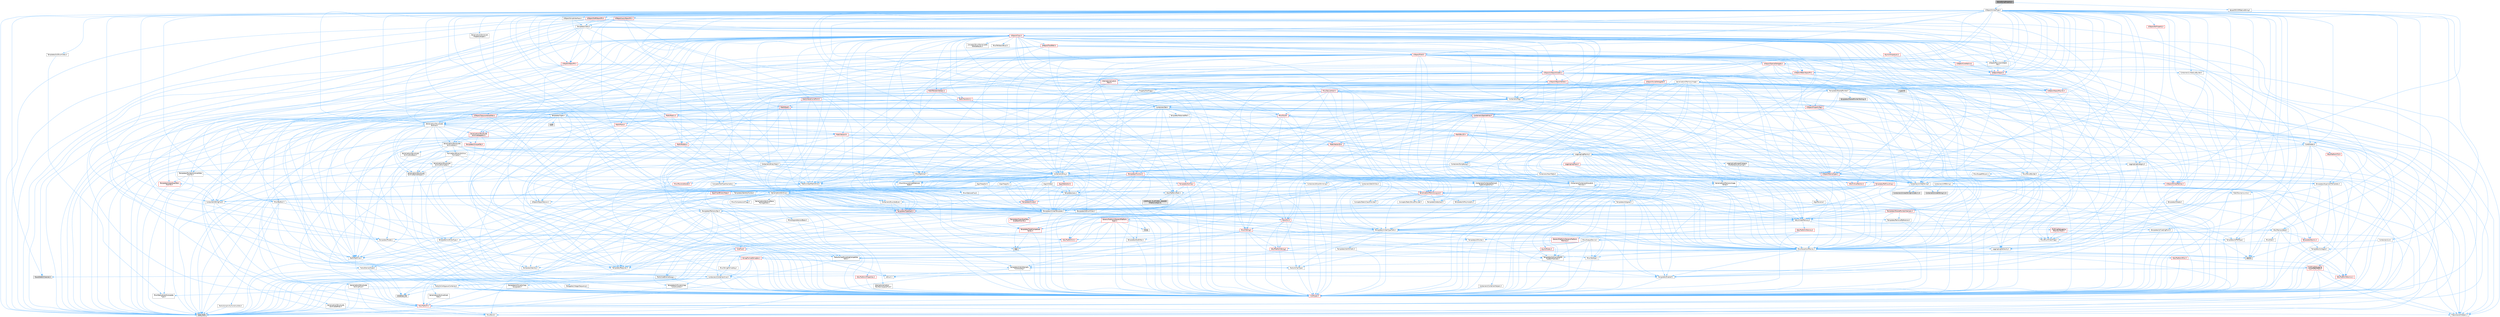 digraph "VerseStringProperty.h"
{
 // INTERACTIVE_SVG=YES
 // LATEX_PDF_SIZE
  bgcolor="transparent";
  edge [fontname=Helvetica,fontsize=10,labelfontname=Helvetica,labelfontsize=10];
  node [fontname=Helvetica,fontsize=10,shape=box,height=0.2,width=0.4];
  Node1 [id="Node000001",label="VerseStringProperty.h",height=0.2,width=0.4,color="gray40", fillcolor="grey60", style="filled", fontcolor="black",tooltip=" "];
  Node1 -> Node2 [id="edge1_Node000001_Node000002",color="steelblue1",style="solid",tooltip=" "];
  Node2 [id="Node000002",label="UObject/UnrealType.h",height=0.2,width=0.4,color="grey40", fillcolor="white", style="filled",URL="$d6/d2f/UnrealType_8h.html",tooltip=" "];
  Node2 -> Node3 [id="edge2_Node000002_Node000003",color="steelblue1",style="solid",tooltip=" "];
  Node3 [id="Node000003",label="Concepts/GetTypeHashable.h",height=0.2,width=0.4,color="grey40", fillcolor="white", style="filled",URL="$d3/da2/GetTypeHashable_8h.html",tooltip=" "];
  Node3 -> Node4 [id="edge3_Node000003_Node000004",color="steelblue1",style="solid",tooltip=" "];
  Node4 [id="Node000004",label="CoreTypes.h",height=0.2,width=0.4,color="red", fillcolor="#FFF0F0", style="filled",URL="$dc/dec/CoreTypes_8h.html",tooltip=" "];
  Node4 -> Node5 [id="edge4_Node000004_Node000005",color="steelblue1",style="solid",tooltip=" "];
  Node5 [id="Node000005",label="HAL/Platform.h",height=0.2,width=0.4,color="red", fillcolor="#FFF0F0", style="filled",URL="$d9/dd0/Platform_8h.html",tooltip=" "];
  Node5 -> Node6 [id="edge5_Node000005_Node000006",color="steelblue1",style="solid",tooltip=" "];
  Node6 [id="Node000006",label="Misc/Build.h",height=0.2,width=0.4,color="grey40", fillcolor="white", style="filled",URL="$d3/dbb/Build_8h.html",tooltip=" "];
  Node5 -> Node8 [id="edge6_Node000005_Node000008",color="steelblue1",style="solid",tooltip=" "];
  Node8 [id="Node000008",label="type_traits",height=0.2,width=0.4,color="grey60", fillcolor="#E0E0E0", style="filled",tooltip=" "];
  Node5 -> Node9 [id="edge7_Node000005_Node000009",color="steelblue1",style="solid",tooltip=" "];
  Node9 [id="Node000009",label="PreprocessorHelpers.h",height=0.2,width=0.4,color="grey40", fillcolor="white", style="filled",URL="$db/ddb/PreprocessorHelpers_8h.html",tooltip=" "];
  Node3 -> Node18 [id="edge8_Node000003_Node000018",color="steelblue1",style="solid",tooltip=" "];
  Node18 [id="Node000018",label="Templates/TypeHash.h",height=0.2,width=0.4,color="red", fillcolor="#FFF0F0", style="filled",URL="$d1/d62/TypeHash_8h.html",tooltip=" "];
  Node18 -> Node4 [id="edge9_Node000018_Node000004",color="steelblue1",style="solid",tooltip=" "];
  Node18 -> Node19 [id="edge10_Node000018_Node000019",color="steelblue1",style="solid",tooltip=" "];
  Node19 [id="Node000019",label="Templates/Requires.h",height=0.2,width=0.4,color="grey40", fillcolor="white", style="filled",URL="$dc/d96/Requires_8h.html",tooltip=" "];
  Node19 -> Node20 [id="edge11_Node000019_Node000020",color="steelblue1",style="solid",tooltip=" "];
  Node20 [id="Node000020",label="Templates/EnableIf.h",height=0.2,width=0.4,color="grey40", fillcolor="white", style="filled",URL="$d7/d60/EnableIf_8h.html",tooltip=" "];
  Node20 -> Node4 [id="edge12_Node000020_Node000004",color="steelblue1",style="solid",tooltip=" "];
  Node19 -> Node8 [id="edge13_Node000019_Node000008",color="steelblue1",style="solid",tooltip=" "];
  Node18 -> Node21 [id="edge14_Node000018_Node000021",color="steelblue1",style="solid",tooltip=" "];
  Node21 [id="Node000021",label="Misc/Crc.h",height=0.2,width=0.4,color="red", fillcolor="#FFF0F0", style="filled",URL="$d4/dd2/Crc_8h.html",tooltip=" "];
  Node21 -> Node4 [id="edge15_Node000021_Node000004",color="steelblue1",style="solid",tooltip=" "];
  Node21 -> Node22 [id="edge16_Node000021_Node000022",color="steelblue1",style="solid",tooltip=" "];
  Node22 [id="Node000022",label="HAL/PlatformString.h",height=0.2,width=0.4,color="red", fillcolor="#FFF0F0", style="filled",URL="$db/db5/PlatformString_8h.html",tooltip=" "];
  Node22 -> Node4 [id="edge17_Node000022_Node000004",color="steelblue1",style="solid",tooltip=" "];
  Node21 -> Node24 [id="edge18_Node000021_Node000024",color="steelblue1",style="solid",tooltip=" "];
  Node24 [id="Node000024",label="Misc/AssertionMacros.h",height=0.2,width=0.4,color="grey40", fillcolor="white", style="filled",URL="$d0/dfa/AssertionMacros_8h.html",tooltip=" "];
  Node24 -> Node4 [id="edge19_Node000024_Node000004",color="steelblue1",style="solid",tooltip=" "];
  Node24 -> Node5 [id="edge20_Node000024_Node000005",color="steelblue1",style="solid",tooltip=" "];
  Node24 -> Node25 [id="edge21_Node000024_Node000025",color="steelblue1",style="solid",tooltip=" "];
  Node25 [id="Node000025",label="HAL/PlatformMisc.h",height=0.2,width=0.4,color="red", fillcolor="#FFF0F0", style="filled",URL="$d0/df5/PlatformMisc_8h.html",tooltip=" "];
  Node25 -> Node4 [id="edge22_Node000025_Node000004",color="steelblue1",style="solid",tooltip=" "];
  Node25 -> Node53 [id="edge23_Node000025_Node000053",color="steelblue1",style="solid",tooltip=" "];
  Node53 [id="Node000053",label="ProfilingDebugging\l/CpuProfilerTrace.h",height=0.2,width=0.4,color="red", fillcolor="#FFF0F0", style="filled",URL="$da/dcb/CpuProfilerTrace_8h.html",tooltip=" "];
  Node53 -> Node4 [id="edge24_Node000053_Node000004",color="steelblue1",style="solid",tooltip=" "];
  Node53 -> Node33 [id="edge25_Node000053_Node000033",color="steelblue1",style="solid",tooltip=" "];
  Node33 [id="Node000033",label="Containers/ContainersFwd.h",height=0.2,width=0.4,color="grey40", fillcolor="white", style="filled",URL="$d4/d0a/ContainersFwd_8h.html",tooltip=" "];
  Node33 -> Node5 [id="edge26_Node000033_Node000005",color="steelblue1",style="solid",tooltip=" "];
  Node33 -> Node4 [id="edge27_Node000033_Node000004",color="steelblue1",style="solid",tooltip=" "];
  Node33 -> Node30 [id="edge28_Node000033_Node000030",color="steelblue1",style="solid",tooltip=" "];
  Node30 [id="Node000030",label="Traits/IsContiguousContainer.h",height=0.2,width=0.4,color="grey40", fillcolor="white", style="filled",URL="$d5/d3c/IsContiguousContainer_8h.html",tooltip=" "];
  Node30 -> Node4 [id="edge29_Node000030_Node000004",color="steelblue1",style="solid",tooltip=" "];
  Node30 -> Node31 [id="edge30_Node000030_Node000031",color="steelblue1",style="solid",tooltip=" "];
  Node31 [id="Node000031",label="Misc/StaticAssertComplete\lType.h",height=0.2,width=0.4,color="grey40", fillcolor="white", style="filled",URL="$d5/d4e/StaticAssertCompleteType_8h.html",tooltip=" "];
  Node30 -> Node29 [id="edge31_Node000030_Node000029",color="steelblue1",style="solid",tooltip=" "];
  Node29 [id="Node000029",label="initializer_list",height=0.2,width=0.4,color="grey60", fillcolor="#E0E0E0", style="filled",tooltip=" "];
  Node53 -> Node54 [id="edge32_Node000053_Node000054",color="steelblue1",style="solid",tooltip=" "];
  Node54 [id="Node000054",label="HAL/PlatformAtomics.h",height=0.2,width=0.4,color="red", fillcolor="#FFF0F0", style="filled",URL="$d3/d36/PlatformAtomics_8h.html",tooltip=" "];
  Node54 -> Node4 [id="edge33_Node000054_Node000004",color="steelblue1",style="solid",tooltip=" "];
  Node53 -> Node9 [id="edge34_Node000053_Node000009",color="steelblue1",style="solid",tooltip=" "];
  Node53 -> Node6 [id="edge35_Node000053_Node000006",color="steelblue1",style="solid",tooltip=" "];
  Node53 -> Node58 [id="edge36_Node000053_Node000058",color="steelblue1",style="solid",tooltip=" "];
  Node58 [id="Node000058",label="Trace/Detail/Channel.h",height=0.2,width=0.4,color="grey60", fillcolor="#E0E0E0", style="filled",tooltip=" "];
  Node24 -> Node9 [id="edge37_Node000024_Node000009",color="steelblue1",style="solid",tooltip=" "];
  Node24 -> Node20 [id="edge38_Node000024_Node000020",color="steelblue1",style="solid",tooltip=" "];
  Node24 -> Node61 [id="edge39_Node000024_Node000061",color="steelblue1",style="solid",tooltip=" "];
  Node61 [id="Node000061",label="Templates/IsArrayOrRefOf\lTypeByPredicate.h",height=0.2,width=0.4,color="grey40", fillcolor="white", style="filled",URL="$d6/da1/IsArrayOrRefOfTypeByPredicate_8h.html",tooltip=" "];
  Node61 -> Node4 [id="edge40_Node000061_Node000004",color="steelblue1",style="solid",tooltip=" "];
  Node24 -> Node62 [id="edge41_Node000024_Node000062",color="steelblue1",style="solid",tooltip=" "];
  Node62 [id="Node000062",label="Templates/IsValidVariadic\lFunctionArg.h",height=0.2,width=0.4,color="grey40", fillcolor="white", style="filled",URL="$d0/dc8/IsValidVariadicFunctionArg_8h.html",tooltip=" "];
  Node62 -> Node4 [id="edge42_Node000062_Node000004",color="steelblue1",style="solid",tooltip=" "];
  Node62 -> Node63 [id="edge43_Node000062_Node000063",color="steelblue1",style="solid",tooltip=" "];
  Node63 [id="Node000063",label="IsEnum.h",height=0.2,width=0.4,color="grey40", fillcolor="white", style="filled",URL="$d4/de5/IsEnum_8h.html",tooltip=" "];
  Node62 -> Node8 [id="edge44_Node000062_Node000008",color="steelblue1",style="solid",tooltip=" "];
  Node24 -> Node64 [id="edge45_Node000024_Node000064",color="steelblue1",style="solid",tooltip=" "];
  Node64 [id="Node000064",label="Traits/IsCharEncodingCompatible\lWith.h",height=0.2,width=0.4,color="grey40", fillcolor="white", style="filled",URL="$df/dd1/IsCharEncodingCompatibleWith_8h.html",tooltip=" "];
  Node64 -> Node8 [id="edge46_Node000064_Node000008",color="steelblue1",style="solid",tooltip=" "];
  Node64 -> Node65 [id="edge47_Node000064_Node000065",color="steelblue1",style="solid",tooltip=" "];
  Node65 [id="Node000065",label="Traits/IsCharType.h",height=0.2,width=0.4,color="grey40", fillcolor="white", style="filled",URL="$db/d51/IsCharType_8h.html",tooltip=" "];
  Node65 -> Node4 [id="edge48_Node000065_Node000004",color="steelblue1",style="solid",tooltip=" "];
  Node24 -> Node66 [id="edge49_Node000024_Node000066",color="steelblue1",style="solid",tooltip=" "];
  Node66 [id="Node000066",label="Misc/VarArgs.h",height=0.2,width=0.4,color="grey40", fillcolor="white", style="filled",URL="$d5/d6f/VarArgs_8h.html",tooltip=" "];
  Node66 -> Node4 [id="edge50_Node000066_Node000004",color="steelblue1",style="solid",tooltip=" "];
  Node24 -> Node67 [id="edge51_Node000024_Node000067",color="steelblue1",style="solid",tooltip=" "];
  Node67 [id="Node000067",label="String/FormatStringSan.h",height=0.2,width=0.4,color="red", fillcolor="#FFF0F0", style="filled",URL="$d3/d8b/FormatStringSan_8h.html",tooltip=" "];
  Node67 -> Node8 [id="edge52_Node000067_Node000008",color="steelblue1",style="solid",tooltip=" "];
  Node67 -> Node4 [id="edge53_Node000067_Node000004",color="steelblue1",style="solid",tooltip=" "];
  Node67 -> Node19 [id="edge54_Node000067_Node000019",color="steelblue1",style="solid",tooltip=" "];
  Node67 -> Node68 [id="edge55_Node000067_Node000068",color="steelblue1",style="solid",tooltip=" "];
  Node68 [id="Node000068",label="Templates/Identity.h",height=0.2,width=0.4,color="grey40", fillcolor="white", style="filled",URL="$d0/dd5/Identity_8h.html",tooltip=" "];
  Node67 -> Node62 [id="edge56_Node000067_Node000062",color="steelblue1",style="solid",tooltip=" "];
  Node67 -> Node65 [id="edge57_Node000067_Node000065",color="steelblue1",style="solid",tooltip=" "];
  Node67 -> Node33 [id="edge58_Node000067_Node000033",color="steelblue1",style="solid",tooltip=" "];
  Node24 -> Node72 [id="edge59_Node000024_Node000072",color="steelblue1",style="solid",tooltip=" "];
  Node72 [id="Node000072",label="atomic",height=0.2,width=0.4,color="grey60", fillcolor="#E0E0E0", style="filled",tooltip=" "];
  Node21 -> Node73 [id="edge60_Node000021_Node000073",color="steelblue1",style="solid",tooltip=" "];
  Node73 [id="Node000073",label="Misc/CString.h",height=0.2,width=0.4,color="red", fillcolor="#FFF0F0", style="filled",URL="$d2/d49/CString_8h.html",tooltip=" "];
  Node73 -> Node4 [id="edge61_Node000073_Node000004",color="steelblue1",style="solid",tooltip=" "];
  Node73 -> Node37 [id="edge62_Node000073_Node000037",color="steelblue1",style="solid",tooltip=" "];
  Node37 [id="Node000037",label="HAL/PlatformCrt.h",height=0.2,width=0.4,color="red", fillcolor="#FFF0F0", style="filled",URL="$d8/d75/PlatformCrt_8h.html",tooltip=" "];
  Node37 -> Node38 [id="edge63_Node000037_Node000038",color="steelblue1",style="solid",tooltip=" "];
  Node38 [id="Node000038",label="new",height=0.2,width=0.4,color="grey60", fillcolor="#E0E0E0", style="filled",tooltip=" "];
  Node73 -> Node22 [id="edge64_Node000073_Node000022",color="steelblue1",style="solid",tooltip=" "];
  Node73 -> Node24 [id="edge65_Node000073_Node000024",color="steelblue1",style="solid",tooltip=" "];
  Node73 -> Node66 [id="edge66_Node000073_Node000066",color="steelblue1",style="solid",tooltip=" "];
  Node73 -> Node61 [id="edge67_Node000073_Node000061",color="steelblue1",style="solid",tooltip=" "];
  Node73 -> Node62 [id="edge68_Node000073_Node000062",color="steelblue1",style="solid",tooltip=" "];
  Node73 -> Node64 [id="edge69_Node000073_Node000064",color="steelblue1",style="solid",tooltip=" "];
  Node21 -> Node78 [id="edge70_Node000021_Node000078",color="steelblue1",style="solid",tooltip=" "];
  Node78 [id="Node000078",label="Templates/UnrealTypeTraits.h",height=0.2,width=0.4,color="grey40", fillcolor="white", style="filled",URL="$d2/d2d/UnrealTypeTraits_8h.html",tooltip=" "];
  Node78 -> Node4 [id="edge71_Node000078_Node000004",color="steelblue1",style="solid",tooltip=" "];
  Node78 -> Node79 [id="edge72_Node000078_Node000079",color="steelblue1",style="solid",tooltip=" "];
  Node79 [id="Node000079",label="Templates/IsPointer.h",height=0.2,width=0.4,color="grey40", fillcolor="white", style="filled",URL="$d7/d05/IsPointer_8h.html",tooltip=" "];
  Node79 -> Node4 [id="edge73_Node000079_Node000004",color="steelblue1",style="solid",tooltip=" "];
  Node78 -> Node24 [id="edge74_Node000078_Node000024",color="steelblue1",style="solid",tooltip=" "];
  Node78 -> Node80 [id="edge75_Node000078_Node000080",color="steelblue1",style="solid",tooltip=" "];
  Node80 [id="Node000080",label="Templates/AndOrNot.h",height=0.2,width=0.4,color="grey40", fillcolor="white", style="filled",URL="$db/d0a/AndOrNot_8h.html",tooltip=" "];
  Node80 -> Node4 [id="edge76_Node000080_Node000004",color="steelblue1",style="solid",tooltip=" "];
  Node78 -> Node20 [id="edge77_Node000078_Node000020",color="steelblue1",style="solid",tooltip=" "];
  Node78 -> Node81 [id="edge78_Node000078_Node000081",color="steelblue1",style="solid",tooltip=" "];
  Node81 [id="Node000081",label="Templates/IsArithmetic.h",height=0.2,width=0.4,color="grey40", fillcolor="white", style="filled",URL="$d2/d5d/IsArithmetic_8h.html",tooltip=" "];
  Node81 -> Node4 [id="edge79_Node000081_Node000004",color="steelblue1",style="solid",tooltip=" "];
  Node78 -> Node63 [id="edge80_Node000078_Node000063",color="steelblue1",style="solid",tooltip=" "];
  Node78 -> Node82 [id="edge81_Node000078_Node000082",color="steelblue1",style="solid",tooltip=" "];
  Node82 [id="Node000082",label="Templates/Models.h",height=0.2,width=0.4,color="grey40", fillcolor="white", style="filled",URL="$d3/d0c/Models_8h.html",tooltip=" "];
  Node82 -> Node68 [id="edge82_Node000082_Node000068",color="steelblue1",style="solid",tooltip=" "];
  Node78 -> Node83 [id="edge83_Node000078_Node000083",color="steelblue1",style="solid",tooltip=" "];
  Node83 [id="Node000083",label="Templates/IsPODType.h",height=0.2,width=0.4,color="grey40", fillcolor="white", style="filled",URL="$d7/db1/IsPODType_8h.html",tooltip=" "];
  Node83 -> Node4 [id="edge84_Node000083_Node000004",color="steelblue1",style="solid",tooltip=" "];
  Node78 -> Node84 [id="edge85_Node000078_Node000084",color="steelblue1",style="solid",tooltip=" "];
  Node84 [id="Node000084",label="Templates/IsUECoreType.h",height=0.2,width=0.4,color="grey40", fillcolor="white", style="filled",URL="$d1/db8/IsUECoreType_8h.html",tooltip=" "];
  Node84 -> Node4 [id="edge86_Node000084_Node000004",color="steelblue1",style="solid",tooltip=" "];
  Node84 -> Node8 [id="edge87_Node000084_Node000008",color="steelblue1",style="solid",tooltip=" "];
  Node78 -> Node85 [id="edge88_Node000078_Node000085",color="steelblue1",style="solid",tooltip=" "];
  Node85 [id="Node000085",label="Templates/IsTriviallyCopy\lConstructible.h",height=0.2,width=0.4,color="grey40", fillcolor="white", style="filled",URL="$d3/d78/IsTriviallyCopyConstructible_8h.html",tooltip=" "];
  Node85 -> Node4 [id="edge89_Node000085_Node000004",color="steelblue1",style="solid",tooltip=" "];
  Node85 -> Node8 [id="edge90_Node000085_Node000008",color="steelblue1",style="solid",tooltip=" "];
  Node21 -> Node65 [id="edge91_Node000021_Node000065",color="steelblue1",style="solid",tooltip=" "];
  Node18 -> Node8 [id="edge92_Node000018_Node000008",color="steelblue1",style="solid",tooltip=" "];
  Node2 -> Node87 [id="edge93_Node000002_Node000087",color="steelblue1",style="solid",tooltip=" "];
  Node87 [id="Node000087",label="Containers/Array.h",height=0.2,width=0.4,color="grey40", fillcolor="white", style="filled",URL="$df/dd0/Array_8h.html",tooltip=" "];
  Node87 -> Node4 [id="edge94_Node000087_Node000004",color="steelblue1",style="solid",tooltip=" "];
  Node87 -> Node24 [id="edge95_Node000087_Node000024",color="steelblue1",style="solid",tooltip=" "];
  Node87 -> Node88 [id="edge96_Node000087_Node000088",color="steelblue1",style="solid",tooltip=" "];
  Node88 [id="Node000088",label="Misc/IntrusiveUnsetOptional\lState.h",height=0.2,width=0.4,color="grey40", fillcolor="white", style="filled",URL="$d2/d0a/IntrusiveUnsetOptionalState_8h.html",tooltip=" "];
  Node88 -> Node89 [id="edge97_Node000088_Node000089",color="steelblue1",style="solid",tooltip=" "];
  Node89 [id="Node000089",label="Misc/OptionalFwd.h",height=0.2,width=0.4,color="grey40", fillcolor="white", style="filled",URL="$dc/d50/OptionalFwd_8h.html",tooltip=" "];
  Node87 -> Node90 [id="edge98_Node000087_Node000090",color="steelblue1",style="solid",tooltip=" "];
  Node90 [id="Node000090",label="Misc/ReverseIterate.h",height=0.2,width=0.4,color="red", fillcolor="#FFF0F0", style="filled",URL="$db/de3/ReverseIterate_8h.html",tooltip=" "];
  Node90 -> Node5 [id="edge99_Node000090_Node000005",color="steelblue1",style="solid",tooltip=" "];
  Node87 -> Node92 [id="edge100_Node000087_Node000092",color="steelblue1",style="solid",tooltip=" "];
  Node92 [id="Node000092",label="HAL/UnrealMemory.h",height=0.2,width=0.4,color="grey40", fillcolor="white", style="filled",URL="$d9/d96/UnrealMemory_8h.html",tooltip=" "];
  Node92 -> Node4 [id="edge101_Node000092_Node000004",color="steelblue1",style="solid",tooltip=" "];
  Node92 -> Node93 [id="edge102_Node000092_Node000093",color="steelblue1",style="solid",tooltip=" "];
  Node93 [id="Node000093",label="GenericPlatform/GenericPlatform\lMemory.h",height=0.2,width=0.4,color="red", fillcolor="#FFF0F0", style="filled",URL="$dd/d22/GenericPlatformMemory_8h.html",tooltip=" "];
  Node93 -> Node32 [id="edge103_Node000093_Node000032",color="steelblue1",style="solid",tooltip=" "];
  Node32 [id="Node000032",label="CoreFwd.h",height=0.2,width=0.4,color="red", fillcolor="#FFF0F0", style="filled",URL="$d1/d1e/CoreFwd_8h.html",tooltip=" "];
  Node32 -> Node4 [id="edge104_Node000032_Node000004",color="steelblue1",style="solid",tooltip=" "];
  Node32 -> Node33 [id="edge105_Node000032_Node000033",color="steelblue1",style="solid",tooltip=" "];
  Node32 -> Node34 [id="edge106_Node000032_Node000034",color="steelblue1",style="solid",tooltip=" "];
  Node34 [id="Node000034",label="Math/MathFwd.h",height=0.2,width=0.4,color="grey40", fillcolor="white", style="filled",URL="$d2/d10/MathFwd_8h.html",tooltip=" "];
  Node34 -> Node5 [id="edge107_Node000034_Node000005",color="steelblue1",style="solid",tooltip=" "];
  Node93 -> Node4 [id="edge108_Node000093_Node000004",color="steelblue1",style="solid",tooltip=" "];
  Node93 -> Node22 [id="edge109_Node000093_Node000022",color="steelblue1",style="solid",tooltip=" "];
  Node92 -> Node94 [id="edge110_Node000092_Node000094",color="steelblue1",style="solid",tooltip=" "];
  Node94 [id="Node000094",label="HAL/MemoryBase.h",height=0.2,width=0.4,color="grey40", fillcolor="white", style="filled",URL="$d6/d9f/MemoryBase_8h.html",tooltip=" "];
  Node94 -> Node4 [id="edge111_Node000094_Node000004",color="steelblue1",style="solid",tooltip=" "];
  Node94 -> Node54 [id="edge112_Node000094_Node000054",color="steelblue1",style="solid",tooltip=" "];
  Node94 -> Node37 [id="edge113_Node000094_Node000037",color="steelblue1",style="solid",tooltip=" "];
  Node94 -> Node95 [id="edge114_Node000094_Node000095",color="steelblue1",style="solid",tooltip=" "];
  Node95 [id="Node000095",label="Misc/Exec.h",height=0.2,width=0.4,color="grey40", fillcolor="white", style="filled",URL="$de/ddb/Exec_8h.html",tooltip=" "];
  Node95 -> Node4 [id="edge115_Node000095_Node000004",color="steelblue1",style="solid",tooltip=" "];
  Node95 -> Node24 [id="edge116_Node000095_Node000024",color="steelblue1",style="solid",tooltip=" "];
  Node94 -> Node96 [id="edge117_Node000094_Node000096",color="steelblue1",style="solid",tooltip=" "];
  Node96 [id="Node000096",label="Misc/OutputDevice.h",height=0.2,width=0.4,color="grey40", fillcolor="white", style="filled",URL="$d7/d32/OutputDevice_8h.html",tooltip=" "];
  Node96 -> Node32 [id="edge118_Node000096_Node000032",color="steelblue1",style="solid",tooltip=" "];
  Node96 -> Node4 [id="edge119_Node000096_Node000004",color="steelblue1",style="solid",tooltip=" "];
  Node96 -> Node97 [id="edge120_Node000096_Node000097",color="steelblue1",style="solid",tooltip=" "];
  Node97 [id="Node000097",label="Logging/LogVerbosity.h",height=0.2,width=0.4,color="grey40", fillcolor="white", style="filled",URL="$d2/d8f/LogVerbosity_8h.html",tooltip=" "];
  Node97 -> Node4 [id="edge121_Node000097_Node000004",color="steelblue1",style="solid",tooltip=" "];
  Node96 -> Node66 [id="edge122_Node000096_Node000066",color="steelblue1",style="solid",tooltip=" "];
  Node96 -> Node61 [id="edge123_Node000096_Node000061",color="steelblue1",style="solid",tooltip=" "];
  Node96 -> Node62 [id="edge124_Node000096_Node000062",color="steelblue1",style="solid",tooltip=" "];
  Node96 -> Node64 [id="edge125_Node000096_Node000064",color="steelblue1",style="solid",tooltip=" "];
  Node94 -> Node98 [id="edge126_Node000094_Node000098",color="steelblue1",style="solid",tooltip=" "];
  Node98 [id="Node000098",label="Templates/Atomic.h",height=0.2,width=0.4,color="red", fillcolor="#FFF0F0", style="filled",URL="$d3/d91/Atomic_8h.html",tooltip=" "];
  Node98 -> Node101 [id="edge127_Node000098_Node000101",color="steelblue1",style="solid",tooltip=" "];
  Node101 [id="Node000101",label="Templates/IsIntegral.h",height=0.2,width=0.4,color="grey40", fillcolor="white", style="filled",URL="$da/d64/IsIntegral_8h.html",tooltip=" "];
  Node101 -> Node4 [id="edge128_Node000101_Node000004",color="steelblue1",style="solid",tooltip=" "];
  Node98 -> Node72 [id="edge129_Node000098_Node000072",color="steelblue1",style="solid",tooltip=" "];
  Node92 -> Node104 [id="edge130_Node000092_Node000104",color="steelblue1",style="solid",tooltip=" "];
  Node104 [id="Node000104",label="HAL/PlatformMemory.h",height=0.2,width=0.4,color="red", fillcolor="#FFF0F0", style="filled",URL="$de/d68/PlatformMemory_8h.html",tooltip=" "];
  Node104 -> Node4 [id="edge131_Node000104_Node000004",color="steelblue1",style="solid",tooltip=" "];
  Node104 -> Node93 [id="edge132_Node000104_Node000093",color="steelblue1",style="solid",tooltip=" "];
  Node92 -> Node106 [id="edge133_Node000092_Node000106",color="steelblue1",style="solid",tooltip=" "];
  Node106 [id="Node000106",label="ProfilingDebugging\l/MemoryTrace.h",height=0.2,width=0.4,color="red", fillcolor="#FFF0F0", style="filled",URL="$da/dd7/MemoryTrace_8h.html",tooltip=" "];
  Node106 -> Node5 [id="edge134_Node000106_Node000005",color="steelblue1",style="solid",tooltip=" "];
  Node106 -> Node49 [id="edge135_Node000106_Node000049",color="steelblue1",style="solid",tooltip=" "];
  Node49 [id="Node000049",label="Misc/EnumClassFlags.h",height=0.2,width=0.4,color="grey40", fillcolor="white", style="filled",URL="$d8/de7/EnumClassFlags_8h.html",tooltip=" "];
  Node92 -> Node79 [id="edge136_Node000092_Node000079",color="steelblue1",style="solid",tooltip=" "];
  Node87 -> Node78 [id="edge137_Node000087_Node000078",color="steelblue1",style="solid",tooltip=" "];
  Node87 -> Node107 [id="edge138_Node000087_Node000107",color="steelblue1",style="solid",tooltip=" "];
  Node107 [id="Node000107",label="Templates/UnrealTemplate.h",height=0.2,width=0.4,color="grey40", fillcolor="white", style="filled",URL="$d4/d24/UnrealTemplate_8h.html",tooltip=" "];
  Node107 -> Node4 [id="edge139_Node000107_Node000004",color="steelblue1",style="solid",tooltip=" "];
  Node107 -> Node79 [id="edge140_Node000107_Node000079",color="steelblue1",style="solid",tooltip=" "];
  Node107 -> Node92 [id="edge141_Node000107_Node000092",color="steelblue1",style="solid",tooltip=" "];
  Node107 -> Node108 [id="edge142_Node000107_Node000108",color="steelblue1",style="solid",tooltip=" "];
  Node108 [id="Node000108",label="Templates/CopyQualifiers\lAndRefsFromTo.h",height=0.2,width=0.4,color="red", fillcolor="#FFF0F0", style="filled",URL="$d3/db3/CopyQualifiersAndRefsFromTo_8h.html",tooltip=" "];
  Node107 -> Node78 [id="edge143_Node000107_Node000078",color="steelblue1",style="solid",tooltip=" "];
  Node107 -> Node110 [id="edge144_Node000107_Node000110",color="steelblue1",style="solid",tooltip=" "];
  Node110 [id="Node000110",label="Templates/RemoveReference.h",height=0.2,width=0.4,color="grey40", fillcolor="white", style="filled",URL="$da/dbe/RemoveReference_8h.html",tooltip=" "];
  Node110 -> Node4 [id="edge145_Node000110_Node000004",color="steelblue1",style="solid",tooltip=" "];
  Node107 -> Node19 [id="edge146_Node000107_Node000019",color="steelblue1",style="solid",tooltip=" "];
  Node107 -> Node111 [id="edge147_Node000107_Node000111",color="steelblue1",style="solid",tooltip=" "];
  Node111 [id="Node000111",label="Templates/TypeCompatible\lBytes.h",height=0.2,width=0.4,color="red", fillcolor="#FFF0F0", style="filled",URL="$df/d0a/TypeCompatibleBytes_8h.html",tooltip=" "];
  Node111 -> Node4 [id="edge148_Node000111_Node000004",color="steelblue1",style="solid",tooltip=" "];
  Node111 -> Node38 [id="edge149_Node000111_Node000038",color="steelblue1",style="solid",tooltip=" "];
  Node111 -> Node8 [id="edge150_Node000111_Node000008",color="steelblue1",style="solid",tooltip=" "];
  Node107 -> Node68 [id="edge151_Node000107_Node000068",color="steelblue1",style="solid",tooltip=" "];
  Node107 -> Node30 [id="edge152_Node000107_Node000030",color="steelblue1",style="solid",tooltip=" "];
  Node107 -> Node112 [id="edge153_Node000107_Node000112",color="steelblue1",style="solid",tooltip=" "];
  Node112 [id="Node000112",label="Traits/UseBitwiseSwap.h",height=0.2,width=0.4,color="grey40", fillcolor="white", style="filled",URL="$db/df3/UseBitwiseSwap_8h.html",tooltip=" "];
  Node112 -> Node4 [id="edge154_Node000112_Node000004",color="steelblue1",style="solid",tooltip=" "];
  Node112 -> Node8 [id="edge155_Node000112_Node000008",color="steelblue1",style="solid",tooltip=" "];
  Node107 -> Node8 [id="edge156_Node000107_Node000008",color="steelblue1",style="solid",tooltip=" "];
  Node87 -> Node113 [id="edge157_Node000087_Node000113",color="steelblue1",style="solid",tooltip=" "];
  Node113 [id="Node000113",label="Containers/AllowShrinking.h",height=0.2,width=0.4,color="grey40", fillcolor="white", style="filled",URL="$d7/d1a/AllowShrinking_8h.html",tooltip=" "];
  Node113 -> Node4 [id="edge158_Node000113_Node000004",color="steelblue1",style="solid",tooltip=" "];
  Node87 -> Node114 [id="edge159_Node000087_Node000114",color="steelblue1",style="solid",tooltip=" "];
  Node114 [id="Node000114",label="Containers/ContainerAllocation\lPolicies.h",height=0.2,width=0.4,color="grey40", fillcolor="white", style="filled",URL="$d7/dff/ContainerAllocationPolicies_8h.html",tooltip=" "];
  Node114 -> Node4 [id="edge160_Node000114_Node000004",color="steelblue1",style="solid",tooltip=" "];
  Node114 -> Node115 [id="edge161_Node000114_Node000115",color="steelblue1",style="solid",tooltip=" "];
  Node115 [id="Node000115",label="Containers/ContainerHelpers.h",height=0.2,width=0.4,color="grey40", fillcolor="white", style="filled",URL="$d7/d33/ContainerHelpers_8h.html",tooltip=" "];
  Node115 -> Node4 [id="edge162_Node000115_Node000004",color="steelblue1",style="solid",tooltip=" "];
  Node114 -> Node114 [id="edge163_Node000114_Node000114",color="steelblue1",style="solid",tooltip=" "];
  Node114 -> Node116 [id="edge164_Node000114_Node000116",color="steelblue1",style="solid",tooltip=" "];
  Node116 [id="Node000116",label="HAL/PlatformMath.h",height=0.2,width=0.4,color="grey40", fillcolor="white", style="filled",URL="$dc/d53/PlatformMath_8h.html",tooltip=" "];
  Node116 -> Node4 [id="edge165_Node000116_Node000004",color="steelblue1",style="solid",tooltip=" "];
  Node116 -> Node117 [id="edge166_Node000116_Node000117",color="steelblue1",style="solid",tooltip=" "];
  Node117 [id="Node000117",label="GenericPlatform/GenericPlatform\lMath.h",height=0.2,width=0.4,color="red", fillcolor="#FFF0F0", style="filled",URL="$d5/d79/GenericPlatformMath_8h.html",tooltip=" "];
  Node117 -> Node4 [id="edge167_Node000117_Node000004",color="steelblue1",style="solid",tooltip=" "];
  Node117 -> Node33 [id="edge168_Node000117_Node000033",color="steelblue1",style="solid",tooltip=" "];
  Node117 -> Node37 [id="edge169_Node000117_Node000037",color="steelblue1",style="solid",tooltip=" "];
  Node117 -> Node80 [id="edge170_Node000117_Node000080",color="steelblue1",style="solid",tooltip=" "];
  Node117 -> Node119 [id="edge171_Node000117_Node000119",color="steelblue1",style="solid",tooltip=" "];
  Node119 [id="Node000119",label="Templates/IsFloatingPoint.h",height=0.2,width=0.4,color="grey40", fillcolor="white", style="filled",URL="$d3/d11/IsFloatingPoint_8h.html",tooltip=" "];
  Node119 -> Node4 [id="edge172_Node000119_Node000004",color="steelblue1",style="solid",tooltip=" "];
  Node117 -> Node78 [id="edge173_Node000117_Node000078",color="steelblue1",style="solid",tooltip=" "];
  Node117 -> Node19 [id="edge174_Node000117_Node000019",color="steelblue1",style="solid",tooltip=" "];
  Node117 -> Node111 [id="edge175_Node000117_Node000111",color="steelblue1",style="solid",tooltip=" "];
  Node117 -> Node122 [id="edge176_Node000117_Node000122",color="steelblue1",style="solid",tooltip=" "];
  Node122 [id="Node000122",label="limits",height=0.2,width=0.4,color="grey60", fillcolor="#E0E0E0", style="filled",tooltip=" "];
  Node117 -> Node8 [id="edge177_Node000117_Node000008",color="steelblue1",style="solid",tooltip=" "];
  Node116 -> Node123 [id="edge178_Node000116_Node000123",color="steelblue1",style="solid",tooltip=" "];
  Node123 [id="Node000123",label="COMPILED_PLATFORM_HEADER\l(PlatformMath.h)",height=0.2,width=0.4,color="grey60", fillcolor="#E0E0E0", style="filled",tooltip=" "];
  Node114 -> Node92 [id="edge179_Node000114_Node000092",color="steelblue1",style="solid",tooltip=" "];
  Node114 -> Node47 [id="edge180_Node000114_Node000047",color="steelblue1",style="solid",tooltip=" "];
  Node47 [id="Node000047",label="Math/NumericLimits.h",height=0.2,width=0.4,color="grey40", fillcolor="white", style="filled",URL="$df/d1b/NumericLimits_8h.html",tooltip=" "];
  Node47 -> Node4 [id="edge181_Node000047_Node000004",color="steelblue1",style="solid",tooltip=" "];
  Node114 -> Node24 [id="edge182_Node000114_Node000024",color="steelblue1",style="solid",tooltip=" "];
  Node114 -> Node124 [id="edge183_Node000114_Node000124",color="steelblue1",style="solid",tooltip=" "];
  Node124 [id="Node000124",label="Templates/IsPolymorphic.h",height=0.2,width=0.4,color="grey40", fillcolor="white", style="filled",URL="$dc/d20/IsPolymorphic_8h.html",tooltip=" "];
  Node114 -> Node125 [id="edge184_Node000114_Node000125",color="steelblue1",style="solid",tooltip=" "];
  Node125 [id="Node000125",label="Templates/MemoryOps.h",height=0.2,width=0.4,color="grey40", fillcolor="white", style="filled",URL="$db/dea/MemoryOps_8h.html",tooltip=" "];
  Node125 -> Node4 [id="edge185_Node000125_Node000004",color="steelblue1",style="solid",tooltip=" "];
  Node125 -> Node92 [id="edge186_Node000125_Node000092",color="steelblue1",style="solid",tooltip=" "];
  Node125 -> Node103 [id="edge187_Node000125_Node000103",color="steelblue1",style="solid",tooltip=" "];
  Node103 [id="Node000103",label="Templates/IsTriviallyCopy\lAssignable.h",height=0.2,width=0.4,color="grey40", fillcolor="white", style="filled",URL="$d2/df2/IsTriviallyCopyAssignable_8h.html",tooltip=" "];
  Node103 -> Node4 [id="edge188_Node000103_Node000004",color="steelblue1",style="solid",tooltip=" "];
  Node103 -> Node8 [id="edge189_Node000103_Node000008",color="steelblue1",style="solid",tooltip=" "];
  Node125 -> Node85 [id="edge190_Node000125_Node000085",color="steelblue1",style="solid",tooltip=" "];
  Node125 -> Node19 [id="edge191_Node000125_Node000019",color="steelblue1",style="solid",tooltip=" "];
  Node125 -> Node78 [id="edge192_Node000125_Node000078",color="steelblue1",style="solid",tooltip=" "];
  Node125 -> Node112 [id="edge193_Node000125_Node000112",color="steelblue1",style="solid",tooltip=" "];
  Node125 -> Node38 [id="edge194_Node000125_Node000038",color="steelblue1",style="solid",tooltip=" "];
  Node125 -> Node8 [id="edge195_Node000125_Node000008",color="steelblue1",style="solid",tooltip=" "];
  Node114 -> Node111 [id="edge196_Node000114_Node000111",color="steelblue1",style="solid",tooltip=" "];
  Node114 -> Node8 [id="edge197_Node000114_Node000008",color="steelblue1",style="solid",tooltip=" "];
  Node87 -> Node126 [id="edge198_Node000087_Node000126",color="steelblue1",style="solid",tooltip=" "];
  Node126 [id="Node000126",label="Containers/ContainerElement\lTypeCompatibility.h",height=0.2,width=0.4,color="grey40", fillcolor="white", style="filled",URL="$df/ddf/ContainerElementTypeCompatibility_8h.html",tooltip=" "];
  Node126 -> Node4 [id="edge199_Node000126_Node000004",color="steelblue1",style="solid",tooltip=" "];
  Node126 -> Node78 [id="edge200_Node000126_Node000078",color="steelblue1",style="solid",tooltip=" "];
  Node87 -> Node127 [id="edge201_Node000087_Node000127",color="steelblue1",style="solid",tooltip=" "];
  Node127 [id="Node000127",label="Serialization/Archive.h",height=0.2,width=0.4,color="grey40", fillcolor="white", style="filled",URL="$d7/d3b/Archive_8h.html",tooltip=" "];
  Node127 -> Node32 [id="edge202_Node000127_Node000032",color="steelblue1",style="solid",tooltip=" "];
  Node127 -> Node4 [id="edge203_Node000127_Node000004",color="steelblue1",style="solid",tooltip=" "];
  Node127 -> Node128 [id="edge204_Node000127_Node000128",color="steelblue1",style="solid",tooltip=" "];
  Node128 [id="Node000128",label="HAL/PlatformProperties.h",height=0.2,width=0.4,color="red", fillcolor="#FFF0F0", style="filled",URL="$d9/db0/PlatformProperties_8h.html",tooltip=" "];
  Node128 -> Node4 [id="edge205_Node000128_Node000004",color="steelblue1",style="solid",tooltip=" "];
  Node127 -> Node131 [id="edge206_Node000127_Node000131",color="steelblue1",style="solid",tooltip=" "];
  Node131 [id="Node000131",label="Internationalization\l/TextNamespaceFwd.h",height=0.2,width=0.4,color="grey40", fillcolor="white", style="filled",URL="$d8/d97/TextNamespaceFwd_8h.html",tooltip=" "];
  Node131 -> Node4 [id="edge207_Node000131_Node000004",color="steelblue1",style="solid",tooltip=" "];
  Node127 -> Node34 [id="edge208_Node000127_Node000034",color="steelblue1",style="solid",tooltip=" "];
  Node127 -> Node24 [id="edge209_Node000127_Node000024",color="steelblue1",style="solid",tooltip=" "];
  Node127 -> Node6 [id="edge210_Node000127_Node000006",color="steelblue1",style="solid",tooltip=" "];
  Node127 -> Node48 [id="edge211_Node000127_Node000048",color="steelblue1",style="solid",tooltip=" "];
  Node48 [id="Node000048",label="Misc/CompressionFlags.h",height=0.2,width=0.4,color="grey40", fillcolor="white", style="filled",URL="$d9/d76/CompressionFlags_8h.html",tooltip=" "];
  Node127 -> Node132 [id="edge212_Node000127_Node000132",color="steelblue1",style="solid",tooltip=" "];
  Node132 [id="Node000132",label="Misc/EngineVersionBase.h",height=0.2,width=0.4,color="grey40", fillcolor="white", style="filled",URL="$d5/d2b/EngineVersionBase_8h.html",tooltip=" "];
  Node132 -> Node4 [id="edge213_Node000132_Node000004",color="steelblue1",style="solid",tooltip=" "];
  Node127 -> Node66 [id="edge214_Node000127_Node000066",color="steelblue1",style="solid",tooltip=" "];
  Node127 -> Node133 [id="edge215_Node000127_Node000133",color="steelblue1",style="solid",tooltip=" "];
  Node133 [id="Node000133",label="Serialization/ArchiveCook\lData.h",height=0.2,width=0.4,color="grey40", fillcolor="white", style="filled",URL="$dc/db6/ArchiveCookData_8h.html",tooltip=" "];
  Node133 -> Node5 [id="edge216_Node000133_Node000005",color="steelblue1",style="solid",tooltip=" "];
  Node127 -> Node134 [id="edge217_Node000127_Node000134",color="steelblue1",style="solid",tooltip=" "];
  Node134 [id="Node000134",label="Serialization/ArchiveSave\lPackageData.h",height=0.2,width=0.4,color="grey40", fillcolor="white", style="filled",URL="$d1/d37/ArchiveSavePackageData_8h.html",tooltip=" "];
  Node127 -> Node20 [id="edge218_Node000127_Node000020",color="steelblue1",style="solid",tooltip=" "];
  Node127 -> Node61 [id="edge219_Node000127_Node000061",color="steelblue1",style="solid",tooltip=" "];
  Node127 -> Node135 [id="edge220_Node000127_Node000135",color="steelblue1",style="solid",tooltip=" "];
  Node135 [id="Node000135",label="Templates/IsEnumClass.h",height=0.2,width=0.4,color="grey40", fillcolor="white", style="filled",URL="$d7/d15/IsEnumClass_8h.html",tooltip=" "];
  Node135 -> Node4 [id="edge221_Node000135_Node000004",color="steelblue1",style="solid",tooltip=" "];
  Node135 -> Node80 [id="edge222_Node000135_Node000080",color="steelblue1",style="solid",tooltip=" "];
  Node127 -> Node121 [id="edge223_Node000127_Node000121",color="steelblue1",style="solid",tooltip=" "];
  Node121 [id="Node000121",label="Templates/IsSigned.h",height=0.2,width=0.4,color="grey40", fillcolor="white", style="filled",URL="$d8/dd8/IsSigned_8h.html",tooltip=" "];
  Node121 -> Node4 [id="edge224_Node000121_Node000004",color="steelblue1",style="solid",tooltip=" "];
  Node127 -> Node62 [id="edge225_Node000127_Node000062",color="steelblue1",style="solid",tooltip=" "];
  Node127 -> Node107 [id="edge226_Node000127_Node000107",color="steelblue1",style="solid",tooltip=" "];
  Node127 -> Node64 [id="edge227_Node000127_Node000064",color="steelblue1",style="solid",tooltip=" "];
  Node127 -> Node136 [id="edge228_Node000127_Node000136",color="steelblue1",style="solid",tooltip=" "];
  Node136 [id="Node000136",label="UObject/ObjectVersion.h",height=0.2,width=0.4,color="grey40", fillcolor="white", style="filled",URL="$da/d63/ObjectVersion_8h.html",tooltip=" "];
  Node136 -> Node4 [id="edge229_Node000136_Node000004",color="steelblue1",style="solid",tooltip=" "];
  Node87 -> Node137 [id="edge230_Node000087_Node000137",color="steelblue1",style="solid",tooltip=" "];
  Node137 [id="Node000137",label="Serialization/MemoryImage\lWriter.h",height=0.2,width=0.4,color="grey40", fillcolor="white", style="filled",URL="$d0/d08/MemoryImageWriter_8h.html",tooltip=" "];
  Node137 -> Node4 [id="edge231_Node000137_Node000004",color="steelblue1",style="solid",tooltip=" "];
  Node137 -> Node138 [id="edge232_Node000137_Node000138",color="steelblue1",style="solid",tooltip=" "];
  Node138 [id="Node000138",label="Serialization/MemoryLayout.h",height=0.2,width=0.4,color="red", fillcolor="#FFF0F0", style="filled",URL="$d7/d66/MemoryLayout_8h.html",tooltip=" "];
  Node138 -> Node139 [id="edge233_Node000138_Node000139",color="steelblue1",style="solid",tooltip=" "];
  Node139 [id="Node000139",label="Concepts/StaticClassProvider.h",height=0.2,width=0.4,color="grey40", fillcolor="white", style="filled",URL="$dd/d83/StaticClassProvider_8h.html",tooltip=" "];
  Node138 -> Node140 [id="edge234_Node000138_Node000140",color="steelblue1",style="solid",tooltip=" "];
  Node140 [id="Node000140",label="Concepts/StaticStructProvider.h",height=0.2,width=0.4,color="grey40", fillcolor="white", style="filled",URL="$d5/d77/StaticStructProvider_8h.html",tooltip=" "];
  Node138 -> Node141 [id="edge235_Node000138_Node000141",color="steelblue1",style="solid",tooltip=" "];
  Node141 [id="Node000141",label="Containers/EnumAsByte.h",height=0.2,width=0.4,color="grey40", fillcolor="white", style="filled",URL="$d6/d9a/EnumAsByte_8h.html",tooltip=" "];
  Node141 -> Node4 [id="edge236_Node000141_Node000004",color="steelblue1",style="solid",tooltip=" "];
  Node141 -> Node83 [id="edge237_Node000141_Node000083",color="steelblue1",style="solid",tooltip=" "];
  Node141 -> Node18 [id="edge238_Node000141_Node000018",color="steelblue1",style="solid",tooltip=" "];
  Node138 -> Node27 [id="edge239_Node000138_Node000027",color="steelblue1",style="solid",tooltip=" "];
  Node27 [id="Node000027",label="Containers/StringFwd.h",height=0.2,width=0.4,color="grey40", fillcolor="white", style="filled",URL="$df/d37/StringFwd_8h.html",tooltip=" "];
  Node27 -> Node4 [id="edge240_Node000027_Node000004",color="steelblue1",style="solid",tooltip=" "];
  Node27 -> Node28 [id="edge241_Node000027_Node000028",color="steelblue1",style="solid",tooltip=" "];
  Node28 [id="Node000028",label="Traits/ElementType.h",height=0.2,width=0.4,color="grey40", fillcolor="white", style="filled",URL="$d5/d4f/ElementType_8h.html",tooltip=" "];
  Node28 -> Node5 [id="edge242_Node000028_Node000005",color="steelblue1",style="solid",tooltip=" "];
  Node28 -> Node29 [id="edge243_Node000028_Node000029",color="steelblue1",style="solid",tooltip=" "];
  Node28 -> Node8 [id="edge244_Node000028_Node000008",color="steelblue1",style="solid",tooltip=" "];
  Node27 -> Node30 [id="edge245_Node000027_Node000030",color="steelblue1",style="solid",tooltip=" "];
  Node138 -> Node92 [id="edge246_Node000138_Node000092",color="steelblue1",style="solid",tooltip=" "];
  Node138 -> Node20 [id="edge247_Node000138_Node000020",color="steelblue1",style="solid",tooltip=" "];
  Node138 -> Node143 [id="edge248_Node000138_Node000143",color="steelblue1",style="solid",tooltip=" "];
  Node143 [id="Node000143",label="Templates/IsAbstract.h",height=0.2,width=0.4,color="grey40", fillcolor="white", style="filled",URL="$d8/db7/IsAbstract_8h.html",tooltip=" "];
  Node138 -> Node124 [id="edge249_Node000138_Node000124",color="steelblue1",style="solid",tooltip=" "];
  Node138 -> Node82 [id="edge250_Node000138_Node000082",color="steelblue1",style="solid",tooltip=" "];
  Node138 -> Node107 [id="edge251_Node000138_Node000107",color="steelblue1",style="solid",tooltip=" "];
  Node87 -> Node144 [id="edge252_Node000087_Node000144",color="steelblue1",style="solid",tooltip=" "];
  Node144 [id="Node000144",label="Algo/Heapify.h",height=0.2,width=0.4,color="grey40", fillcolor="white", style="filled",URL="$d0/d2a/Heapify_8h.html",tooltip=" "];
  Node144 -> Node145 [id="edge253_Node000144_Node000145",color="steelblue1",style="solid",tooltip=" "];
  Node145 [id="Node000145",label="Algo/Impl/BinaryHeap.h",height=0.2,width=0.4,color="red", fillcolor="#FFF0F0", style="filled",URL="$d7/da3/Algo_2Impl_2BinaryHeap_8h.html",tooltip=" "];
  Node145 -> Node146 [id="edge254_Node000145_Node000146",color="steelblue1",style="solid",tooltip=" "];
  Node146 [id="Node000146",label="Templates/Invoke.h",height=0.2,width=0.4,color="red", fillcolor="#FFF0F0", style="filled",URL="$d7/deb/Invoke_8h.html",tooltip=" "];
  Node146 -> Node4 [id="edge255_Node000146_Node000004",color="steelblue1",style="solid",tooltip=" "];
  Node146 -> Node107 [id="edge256_Node000146_Node000107",color="steelblue1",style="solid",tooltip=" "];
  Node146 -> Node8 [id="edge257_Node000146_Node000008",color="steelblue1",style="solid",tooltip=" "];
  Node145 -> Node8 [id="edge258_Node000145_Node000008",color="steelblue1",style="solid",tooltip=" "];
  Node144 -> Node150 [id="edge259_Node000144_Node000150",color="steelblue1",style="solid",tooltip=" "];
  Node150 [id="Node000150",label="Templates/IdentityFunctor.h",height=0.2,width=0.4,color="grey40", fillcolor="white", style="filled",URL="$d7/d2e/IdentityFunctor_8h.html",tooltip=" "];
  Node150 -> Node5 [id="edge260_Node000150_Node000005",color="steelblue1",style="solid",tooltip=" "];
  Node144 -> Node146 [id="edge261_Node000144_Node000146",color="steelblue1",style="solid",tooltip=" "];
  Node144 -> Node151 [id="edge262_Node000144_Node000151",color="steelblue1",style="solid",tooltip=" "];
  Node151 [id="Node000151",label="Templates/Less.h",height=0.2,width=0.4,color="grey40", fillcolor="white", style="filled",URL="$de/dc8/Less_8h.html",tooltip=" "];
  Node151 -> Node4 [id="edge263_Node000151_Node000004",color="steelblue1",style="solid",tooltip=" "];
  Node151 -> Node107 [id="edge264_Node000151_Node000107",color="steelblue1",style="solid",tooltip=" "];
  Node144 -> Node107 [id="edge265_Node000144_Node000107",color="steelblue1",style="solid",tooltip=" "];
  Node87 -> Node152 [id="edge266_Node000087_Node000152",color="steelblue1",style="solid",tooltip=" "];
  Node152 [id="Node000152",label="Algo/HeapSort.h",height=0.2,width=0.4,color="grey40", fillcolor="white", style="filled",URL="$d3/d92/HeapSort_8h.html",tooltip=" "];
  Node152 -> Node145 [id="edge267_Node000152_Node000145",color="steelblue1",style="solid",tooltip=" "];
  Node152 -> Node150 [id="edge268_Node000152_Node000150",color="steelblue1",style="solid",tooltip=" "];
  Node152 -> Node151 [id="edge269_Node000152_Node000151",color="steelblue1",style="solid",tooltip=" "];
  Node152 -> Node107 [id="edge270_Node000152_Node000107",color="steelblue1",style="solid",tooltip=" "];
  Node87 -> Node153 [id="edge271_Node000087_Node000153",color="steelblue1",style="solid",tooltip=" "];
  Node153 [id="Node000153",label="Algo/IsHeap.h",height=0.2,width=0.4,color="grey40", fillcolor="white", style="filled",URL="$de/d32/IsHeap_8h.html",tooltip=" "];
  Node153 -> Node145 [id="edge272_Node000153_Node000145",color="steelblue1",style="solid",tooltip=" "];
  Node153 -> Node150 [id="edge273_Node000153_Node000150",color="steelblue1",style="solid",tooltip=" "];
  Node153 -> Node146 [id="edge274_Node000153_Node000146",color="steelblue1",style="solid",tooltip=" "];
  Node153 -> Node151 [id="edge275_Node000153_Node000151",color="steelblue1",style="solid",tooltip=" "];
  Node153 -> Node107 [id="edge276_Node000153_Node000107",color="steelblue1",style="solid",tooltip=" "];
  Node87 -> Node145 [id="edge277_Node000087_Node000145",color="steelblue1",style="solid",tooltip=" "];
  Node87 -> Node154 [id="edge278_Node000087_Node000154",color="steelblue1",style="solid",tooltip=" "];
  Node154 [id="Node000154",label="Algo/StableSort.h",height=0.2,width=0.4,color="red", fillcolor="#FFF0F0", style="filled",URL="$d7/d3c/StableSort_8h.html",tooltip=" "];
  Node154 -> Node150 [id="edge279_Node000154_Node000150",color="steelblue1",style="solid",tooltip=" "];
  Node154 -> Node146 [id="edge280_Node000154_Node000146",color="steelblue1",style="solid",tooltip=" "];
  Node154 -> Node151 [id="edge281_Node000154_Node000151",color="steelblue1",style="solid",tooltip=" "];
  Node154 -> Node107 [id="edge282_Node000154_Node000107",color="steelblue1",style="solid",tooltip=" "];
  Node87 -> Node3 [id="edge283_Node000087_Node000003",color="steelblue1",style="solid",tooltip=" "];
  Node87 -> Node150 [id="edge284_Node000087_Node000150",color="steelblue1",style="solid",tooltip=" "];
  Node87 -> Node146 [id="edge285_Node000087_Node000146",color="steelblue1",style="solid",tooltip=" "];
  Node87 -> Node151 [id="edge286_Node000087_Node000151",color="steelblue1",style="solid",tooltip=" "];
  Node87 -> Node157 [id="edge287_Node000087_Node000157",color="steelblue1",style="solid",tooltip=" "];
  Node157 [id="Node000157",label="Templates/LosesQualifiers\lFromTo.h",height=0.2,width=0.4,color="red", fillcolor="#FFF0F0", style="filled",URL="$d2/db3/LosesQualifiersFromTo_8h.html",tooltip=" "];
  Node157 -> Node8 [id="edge288_Node000157_Node000008",color="steelblue1",style="solid",tooltip=" "];
  Node87 -> Node19 [id="edge289_Node000087_Node000019",color="steelblue1",style="solid",tooltip=" "];
  Node87 -> Node158 [id="edge290_Node000087_Node000158",color="steelblue1",style="solid",tooltip=" "];
  Node158 [id="Node000158",label="Templates/Sorting.h",height=0.2,width=0.4,color="red", fillcolor="#FFF0F0", style="filled",URL="$d3/d9e/Sorting_8h.html",tooltip=" "];
  Node158 -> Node4 [id="edge291_Node000158_Node000004",color="steelblue1",style="solid",tooltip=" "];
  Node158 -> Node116 [id="edge292_Node000158_Node000116",color="steelblue1",style="solid",tooltip=" "];
  Node158 -> Node151 [id="edge293_Node000158_Node000151",color="steelblue1",style="solid",tooltip=" "];
  Node87 -> Node162 [id="edge294_Node000087_Node000162",color="steelblue1",style="solid",tooltip=" "];
  Node162 [id="Node000162",label="Templates/AlignmentTemplates.h",height=0.2,width=0.4,color="grey40", fillcolor="white", style="filled",URL="$dd/d32/AlignmentTemplates_8h.html",tooltip=" "];
  Node162 -> Node4 [id="edge295_Node000162_Node000004",color="steelblue1",style="solid",tooltip=" "];
  Node162 -> Node101 [id="edge296_Node000162_Node000101",color="steelblue1",style="solid",tooltip=" "];
  Node162 -> Node79 [id="edge297_Node000162_Node000079",color="steelblue1",style="solid",tooltip=" "];
  Node87 -> Node28 [id="edge298_Node000087_Node000028",color="steelblue1",style="solid",tooltip=" "];
  Node87 -> Node122 [id="edge299_Node000087_Node000122",color="steelblue1",style="solid",tooltip=" "];
  Node87 -> Node8 [id="edge300_Node000087_Node000008",color="steelblue1",style="solid",tooltip=" "];
  Node2 -> Node163 [id="edge301_Node000002_Node000163",color="steelblue1",style="solid",tooltip=" "];
  Node163 [id="Node000163",label="Containers/ArrayView.h",height=0.2,width=0.4,color="grey40", fillcolor="white", style="filled",URL="$d7/df4/ArrayView_8h.html",tooltip=" "];
  Node163 -> Node4 [id="edge302_Node000163_Node000004",color="steelblue1",style="solid",tooltip=" "];
  Node163 -> Node33 [id="edge303_Node000163_Node000033",color="steelblue1",style="solid",tooltip=" "];
  Node163 -> Node24 [id="edge304_Node000163_Node000024",color="steelblue1",style="solid",tooltip=" "];
  Node163 -> Node90 [id="edge305_Node000163_Node000090",color="steelblue1",style="solid",tooltip=" "];
  Node163 -> Node88 [id="edge306_Node000163_Node000088",color="steelblue1",style="solid",tooltip=" "];
  Node163 -> Node146 [id="edge307_Node000163_Node000146",color="steelblue1",style="solid",tooltip=" "];
  Node163 -> Node78 [id="edge308_Node000163_Node000078",color="steelblue1",style="solid",tooltip=" "];
  Node163 -> Node28 [id="edge309_Node000163_Node000028",color="steelblue1",style="solid",tooltip=" "];
  Node163 -> Node87 [id="edge310_Node000163_Node000087",color="steelblue1",style="solid",tooltip=" "];
  Node163 -> Node161 [id="edge311_Node000163_Node000161",color="steelblue1",style="solid",tooltip=" "];
  Node161 [id="Node000161",label="Math/UnrealMathUtility.h",height=0.2,width=0.4,color="grey40", fillcolor="white", style="filled",URL="$db/db8/UnrealMathUtility_8h.html",tooltip=" "];
  Node161 -> Node4 [id="edge312_Node000161_Node000004",color="steelblue1",style="solid",tooltip=" "];
  Node161 -> Node24 [id="edge313_Node000161_Node000024",color="steelblue1",style="solid",tooltip=" "];
  Node161 -> Node116 [id="edge314_Node000161_Node000116",color="steelblue1",style="solid",tooltip=" "];
  Node161 -> Node34 [id="edge315_Node000161_Node000034",color="steelblue1",style="solid",tooltip=" "];
  Node161 -> Node68 [id="edge316_Node000161_Node000068",color="steelblue1",style="solid",tooltip=" "];
  Node161 -> Node19 [id="edge317_Node000161_Node000019",color="steelblue1",style="solid",tooltip=" "];
  Node163 -> Node8 [id="edge318_Node000163_Node000008",color="steelblue1",style="solid",tooltip=" "];
  Node2 -> Node114 [id="edge319_Node000002_Node000114",color="steelblue1",style="solid",tooltip=" "];
  Node2 -> Node141 [id="edge320_Node000002_Node000141",color="steelblue1",style="solid",tooltip=" "];
  Node2 -> Node164 [id="edge321_Node000002_Node000164",color="steelblue1",style="solid",tooltip=" "];
  Node164 [id="Node000164",label="Containers/LinkedListBuilder.h",height=0.2,width=0.4,color="grey40", fillcolor="white", style="filled",URL="$df/dea/LinkedListBuilder_8h.html",tooltip=" "];
  Node164 -> Node4 [id="edge322_Node000164_Node000004",color="steelblue1",style="solid",tooltip=" "];
  Node164 -> Node24 [id="edge323_Node000164_Node000024",color="steelblue1",style="solid",tooltip=" "];
  Node2 -> Node165 [id="edge324_Node000002_Node000165",color="steelblue1",style="solid",tooltip=" "];
  Node165 [id="Node000165",label="Containers/List.h",height=0.2,width=0.4,color="grey40", fillcolor="white", style="filled",URL="$de/d88/List_8h.html",tooltip=" "];
  Node165 -> Node4 [id="edge325_Node000165_Node000004",color="steelblue1",style="solid",tooltip=" "];
  Node165 -> Node24 [id="edge326_Node000165_Node000024",color="steelblue1",style="solid",tooltip=" "];
  Node2 -> Node166 [id="edge327_Node000002_Node000166",color="steelblue1",style="solid",tooltip=" "];
  Node166 [id="Node000166",label="Containers/Map.h",height=0.2,width=0.4,color="grey40", fillcolor="white", style="filled",URL="$df/d79/Map_8h.html",tooltip=" "];
  Node166 -> Node4 [id="edge328_Node000166_Node000004",color="steelblue1",style="solid",tooltip=" "];
  Node166 -> Node167 [id="edge329_Node000166_Node000167",color="steelblue1",style="solid",tooltip=" "];
  Node167 [id="Node000167",label="Algo/Reverse.h",height=0.2,width=0.4,color="grey40", fillcolor="white", style="filled",URL="$d5/d93/Reverse_8h.html",tooltip=" "];
  Node167 -> Node4 [id="edge330_Node000167_Node000004",color="steelblue1",style="solid",tooltip=" "];
  Node167 -> Node107 [id="edge331_Node000167_Node000107",color="steelblue1",style="solid",tooltip=" "];
  Node166 -> Node126 [id="edge332_Node000166_Node000126",color="steelblue1",style="solid",tooltip=" "];
  Node166 -> Node168 [id="edge333_Node000166_Node000168",color="steelblue1",style="solid",tooltip=" "];
  Node168 [id="Node000168",label="Containers/Set.h",height=0.2,width=0.4,color="grey40", fillcolor="white", style="filled",URL="$d4/d45/Set_8h.html",tooltip=" "];
  Node168 -> Node114 [id="edge334_Node000168_Node000114",color="steelblue1",style="solid",tooltip=" "];
  Node168 -> Node126 [id="edge335_Node000168_Node000126",color="steelblue1",style="solid",tooltip=" "];
  Node168 -> Node169 [id="edge336_Node000168_Node000169",color="steelblue1",style="solid",tooltip=" "];
  Node169 [id="Node000169",label="Containers/SetUtilities.h",height=0.2,width=0.4,color="grey40", fillcolor="white", style="filled",URL="$dc/de5/SetUtilities_8h.html",tooltip=" "];
  Node169 -> Node4 [id="edge337_Node000169_Node000004",color="steelblue1",style="solid",tooltip=" "];
  Node169 -> Node138 [id="edge338_Node000169_Node000138",color="steelblue1",style="solid",tooltip=" "];
  Node169 -> Node125 [id="edge339_Node000169_Node000125",color="steelblue1",style="solid",tooltip=" "];
  Node169 -> Node78 [id="edge340_Node000169_Node000078",color="steelblue1",style="solid",tooltip=" "];
  Node168 -> Node170 [id="edge341_Node000168_Node000170",color="steelblue1",style="solid",tooltip=" "];
  Node170 [id="Node000170",label="Containers/SparseArray.h",height=0.2,width=0.4,color="red", fillcolor="#FFF0F0", style="filled",URL="$d5/dbf/SparseArray_8h.html",tooltip=" "];
  Node170 -> Node4 [id="edge342_Node000170_Node000004",color="steelblue1",style="solid",tooltip=" "];
  Node170 -> Node24 [id="edge343_Node000170_Node000024",color="steelblue1",style="solid",tooltip=" "];
  Node170 -> Node92 [id="edge344_Node000170_Node000092",color="steelblue1",style="solid",tooltip=" "];
  Node170 -> Node78 [id="edge345_Node000170_Node000078",color="steelblue1",style="solid",tooltip=" "];
  Node170 -> Node107 [id="edge346_Node000170_Node000107",color="steelblue1",style="solid",tooltip=" "];
  Node170 -> Node114 [id="edge347_Node000170_Node000114",color="steelblue1",style="solid",tooltip=" "];
  Node170 -> Node151 [id="edge348_Node000170_Node000151",color="steelblue1",style="solid",tooltip=" "];
  Node170 -> Node87 [id="edge349_Node000170_Node000087",color="steelblue1",style="solid",tooltip=" "];
  Node170 -> Node161 [id="edge350_Node000170_Node000161",color="steelblue1",style="solid",tooltip=" "];
  Node170 -> Node171 [id="edge351_Node000170_Node000171",color="steelblue1",style="solid",tooltip=" "];
  Node171 [id="Node000171",label="Containers/ScriptArray.h",height=0.2,width=0.4,color="grey40", fillcolor="white", style="filled",URL="$dc/daf/ScriptArray_8h.html",tooltip=" "];
  Node171 -> Node4 [id="edge352_Node000171_Node000004",color="steelblue1",style="solid",tooltip=" "];
  Node171 -> Node24 [id="edge353_Node000171_Node000024",color="steelblue1",style="solid",tooltip=" "];
  Node171 -> Node92 [id="edge354_Node000171_Node000092",color="steelblue1",style="solid",tooltip=" "];
  Node171 -> Node113 [id="edge355_Node000171_Node000113",color="steelblue1",style="solid",tooltip=" "];
  Node171 -> Node114 [id="edge356_Node000171_Node000114",color="steelblue1",style="solid",tooltip=" "];
  Node171 -> Node87 [id="edge357_Node000171_Node000087",color="steelblue1",style="solid",tooltip=" "];
  Node171 -> Node29 [id="edge358_Node000171_Node000029",color="steelblue1",style="solid",tooltip=" "];
  Node170 -> Node173 [id="edge359_Node000170_Node000173",color="steelblue1",style="solid",tooltip=" "];
  Node173 [id="Node000173",label="Serialization/Structured\lArchive.h",height=0.2,width=0.4,color="grey40", fillcolor="white", style="filled",URL="$d9/d1e/StructuredArchive_8h.html",tooltip=" "];
  Node173 -> Node87 [id="edge360_Node000173_Node000087",color="steelblue1",style="solid",tooltip=" "];
  Node173 -> Node114 [id="edge361_Node000173_Node000114",color="steelblue1",style="solid",tooltip=" "];
  Node173 -> Node4 [id="edge362_Node000173_Node000004",color="steelblue1",style="solid",tooltip=" "];
  Node173 -> Node174 [id="edge363_Node000173_Node000174",color="steelblue1",style="solid",tooltip=" "];
  Node174 [id="Node000174",label="Formatters/BinaryArchive\lFormatter.h",height=0.2,width=0.4,color="grey40", fillcolor="white", style="filled",URL="$d2/d01/BinaryArchiveFormatter_8h.html",tooltip=" "];
  Node174 -> Node87 [id="edge364_Node000174_Node000087",color="steelblue1",style="solid",tooltip=" "];
  Node174 -> Node5 [id="edge365_Node000174_Node000005",color="steelblue1",style="solid",tooltip=" "];
  Node174 -> Node127 [id="edge366_Node000174_Node000127",color="steelblue1",style="solid",tooltip=" "];
  Node174 -> Node175 [id="edge367_Node000174_Node000175",color="steelblue1",style="solid",tooltip=" "];
  Node175 [id="Node000175",label="Serialization/Structured\lArchiveFormatter.h",height=0.2,width=0.4,color="grey40", fillcolor="white", style="filled",URL="$db/dfe/StructuredArchiveFormatter_8h.html",tooltip=" "];
  Node175 -> Node87 [id="edge368_Node000175_Node000087",color="steelblue1",style="solid",tooltip=" "];
  Node175 -> Node32 [id="edge369_Node000175_Node000032",color="steelblue1",style="solid",tooltip=" "];
  Node175 -> Node4 [id="edge370_Node000175_Node000004",color="steelblue1",style="solid",tooltip=" "];
  Node175 -> Node176 [id="edge371_Node000175_Node000176",color="steelblue1",style="solid",tooltip=" "];
  Node176 [id="Node000176",label="Serialization/Structured\lArchiveNameHelpers.h",height=0.2,width=0.4,color="grey40", fillcolor="white", style="filled",URL="$d0/d7b/StructuredArchiveNameHelpers_8h.html",tooltip=" "];
  Node176 -> Node4 [id="edge372_Node000176_Node000004",color="steelblue1",style="solid",tooltip=" "];
  Node176 -> Node68 [id="edge373_Node000176_Node000068",color="steelblue1",style="solid",tooltip=" "];
  Node174 -> Node176 [id="edge374_Node000174_Node000176",color="steelblue1",style="solid",tooltip=" "];
  Node173 -> Node6 [id="edge375_Node000173_Node000006",color="steelblue1",style="solid",tooltip=" "];
  Node173 -> Node127 [id="edge376_Node000173_Node000127",color="steelblue1",style="solid",tooltip=" "];
  Node173 -> Node177 [id="edge377_Node000173_Node000177",color="steelblue1",style="solid",tooltip=" "];
  Node177 [id="Node000177",label="Serialization/Structured\lArchiveAdapters.h",height=0.2,width=0.4,color="red", fillcolor="#FFF0F0", style="filled",URL="$d3/de1/StructuredArchiveAdapters_8h.html",tooltip=" "];
  Node177 -> Node4 [id="edge378_Node000177_Node000004",color="steelblue1",style="solid",tooltip=" "];
  Node177 -> Node82 [id="edge379_Node000177_Node000082",color="steelblue1",style="solid",tooltip=" "];
  Node177 -> Node180 [id="edge380_Node000177_Node000180",color="steelblue1",style="solid",tooltip=" "];
  Node180 [id="Node000180",label="Serialization/Structured\lArchiveSlots.h",height=0.2,width=0.4,color="grey40", fillcolor="white", style="filled",URL="$d2/d87/StructuredArchiveSlots_8h.html",tooltip=" "];
  Node180 -> Node87 [id="edge381_Node000180_Node000087",color="steelblue1",style="solid",tooltip=" "];
  Node180 -> Node4 [id="edge382_Node000180_Node000004",color="steelblue1",style="solid",tooltip=" "];
  Node180 -> Node174 [id="edge383_Node000180_Node000174",color="steelblue1",style="solid",tooltip=" "];
  Node180 -> Node6 [id="edge384_Node000180_Node000006",color="steelblue1",style="solid",tooltip=" "];
  Node180 -> Node181 [id="edge385_Node000180_Node000181",color="steelblue1",style="solid",tooltip=" "];
  Node181 [id="Node000181",label="Misc/Optional.h",height=0.2,width=0.4,color="grey40", fillcolor="white", style="filled",URL="$d2/dae/Optional_8h.html",tooltip=" "];
  Node181 -> Node4 [id="edge386_Node000181_Node000004",color="steelblue1",style="solid",tooltip=" "];
  Node181 -> Node24 [id="edge387_Node000181_Node000024",color="steelblue1",style="solid",tooltip=" "];
  Node181 -> Node88 [id="edge388_Node000181_Node000088",color="steelblue1",style="solid",tooltip=" "];
  Node181 -> Node89 [id="edge389_Node000181_Node000089",color="steelblue1",style="solid",tooltip=" "];
  Node181 -> Node125 [id="edge390_Node000181_Node000125",color="steelblue1",style="solid",tooltip=" "];
  Node181 -> Node107 [id="edge391_Node000181_Node000107",color="steelblue1",style="solid",tooltip=" "];
  Node181 -> Node127 [id="edge392_Node000181_Node000127",color="steelblue1",style="solid",tooltip=" "];
  Node180 -> Node127 [id="edge393_Node000180_Node000127",color="steelblue1",style="solid",tooltip=" "];
  Node180 -> Node182 [id="edge394_Node000180_Node000182",color="steelblue1",style="solid",tooltip=" "];
  Node182 [id="Node000182",label="Serialization/Structured\lArchiveFwd.h",height=0.2,width=0.4,color="grey40", fillcolor="white", style="filled",URL="$d2/df9/StructuredArchiveFwd_8h.html",tooltip=" "];
  Node182 -> Node4 [id="edge395_Node000182_Node000004",color="steelblue1",style="solid",tooltip=" "];
  Node182 -> Node6 [id="edge396_Node000182_Node000006",color="steelblue1",style="solid",tooltip=" "];
  Node182 -> Node8 [id="edge397_Node000182_Node000008",color="steelblue1",style="solid",tooltip=" "];
  Node180 -> Node176 [id="edge398_Node000180_Node000176",color="steelblue1",style="solid",tooltip=" "];
  Node180 -> Node183 [id="edge399_Node000180_Node000183",color="steelblue1",style="solid",tooltip=" "];
  Node183 [id="Node000183",label="Serialization/Structured\lArchiveSlotBase.h",height=0.2,width=0.4,color="grey40", fillcolor="white", style="filled",URL="$d9/d9a/StructuredArchiveSlotBase_8h.html",tooltip=" "];
  Node183 -> Node4 [id="edge400_Node000183_Node000004",color="steelblue1",style="solid",tooltip=" "];
  Node180 -> Node20 [id="edge401_Node000180_Node000020",color="steelblue1",style="solid",tooltip=" "];
  Node180 -> Node135 [id="edge402_Node000180_Node000135",color="steelblue1",style="solid",tooltip=" "];
  Node177 -> Node184 [id="edge403_Node000177_Node000184",color="steelblue1",style="solid",tooltip=" "];
  Node184 [id="Node000184",label="Templates/UniqueObj.h",height=0.2,width=0.4,color="red", fillcolor="#FFF0F0", style="filled",URL="$da/d95/UniqueObj_8h.html",tooltip=" "];
  Node184 -> Node4 [id="edge404_Node000184_Node000004",color="steelblue1",style="solid",tooltip=" "];
  Node173 -> Node188 [id="edge405_Node000173_Node000188",color="steelblue1",style="solid",tooltip=" "];
  Node188 [id="Node000188",label="Serialization/Structured\lArchiveDefines.h",height=0.2,width=0.4,color="grey40", fillcolor="white", style="filled",URL="$d3/d61/StructuredArchiveDefines_8h.html",tooltip=" "];
  Node188 -> Node6 [id="edge406_Node000188_Node000006",color="steelblue1",style="solid",tooltip=" "];
  Node173 -> Node175 [id="edge407_Node000173_Node000175",color="steelblue1",style="solid",tooltip=" "];
  Node173 -> Node182 [id="edge408_Node000173_Node000182",color="steelblue1",style="solid",tooltip=" "];
  Node173 -> Node176 [id="edge409_Node000173_Node000176",color="steelblue1",style="solid",tooltip=" "];
  Node173 -> Node183 [id="edge410_Node000173_Node000183",color="steelblue1",style="solid",tooltip=" "];
  Node173 -> Node180 [id="edge411_Node000173_Node000180",color="steelblue1",style="solid",tooltip=" "];
  Node173 -> Node184 [id="edge412_Node000173_Node000184",color="steelblue1",style="solid",tooltip=" "];
  Node170 -> Node137 [id="edge413_Node000170_Node000137",color="steelblue1",style="solid",tooltip=" "];
  Node170 -> Node189 [id="edge414_Node000170_Node000189",color="steelblue1",style="solid",tooltip=" "];
  Node189 [id="Node000189",label="Containers/UnrealString.h",height=0.2,width=0.4,color="grey40", fillcolor="white", style="filled",URL="$d5/dba/UnrealString_8h.html",tooltip=" "];
  Node189 -> Node190 [id="edge415_Node000189_Node000190",color="steelblue1",style="solid",tooltip=" "];
  Node190 [id="Node000190",label="Containers/UnrealStringIncludes.h.inl",height=0.2,width=0.4,color="grey60", fillcolor="#E0E0E0", style="filled",tooltip=" "];
  Node189 -> Node191 [id="edge416_Node000189_Node000191",color="steelblue1",style="solid",tooltip=" "];
  Node191 [id="Node000191",label="Containers/UnrealString.h.inl",height=0.2,width=0.4,color="grey60", fillcolor="#E0E0E0", style="filled",tooltip=" "];
  Node189 -> Node192 [id="edge417_Node000189_Node000192",color="steelblue1",style="solid",tooltip=" "];
  Node192 [id="Node000192",label="Misc/StringFormatArg.h",height=0.2,width=0.4,color="grey40", fillcolor="white", style="filled",URL="$d2/d16/StringFormatArg_8h.html",tooltip=" "];
  Node192 -> Node33 [id="edge418_Node000192_Node000033",color="steelblue1",style="solid",tooltip=" "];
  Node170 -> Node88 [id="edge419_Node000170_Node000088",color="steelblue1",style="solid",tooltip=" "];
  Node168 -> Node33 [id="edge420_Node000168_Node000033",color="steelblue1",style="solid",tooltip=" "];
  Node168 -> Node161 [id="edge421_Node000168_Node000161",color="steelblue1",style="solid",tooltip=" "];
  Node168 -> Node24 [id="edge422_Node000168_Node000024",color="steelblue1",style="solid",tooltip=" "];
  Node168 -> Node193 [id="edge423_Node000168_Node000193",color="steelblue1",style="solid",tooltip=" "];
  Node193 [id="Node000193",label="Misc/StructBuilder.h",height=0.2,width=0.4,color="grey40", fillcolor="white", style="filled",URL="$d9/db3/StructBuilder_8h.html",tooltip=" "];
  Node193 -> Node4 [id="edge424_Node000193_Node000004",color="steelblue1",style="solid",tooltip=" "];
  Node193 -> Node161 [id="edge425_Node000193_Node000161",color="steelblue1",style="solid",tooltip=" "];
  Node193 -> Node162 [id="edge426_Node000193_Node000162",color="steelblue1",style="solid",tooltip=" "];
  Node168 -> Node137 [id="edge427_Node000168_Node000137",color="steelblue1",style="solid",tooltip=" "];
  Node168 -> Node173 [id="edge428_Node000168_Node000173",color="steelblue1",style="solid",tooltip=" "];
  Node168 -> Node194 [id="edge429_Node000168_Node000194",color="steelblue1",style="solid",tooltip=" "];
  Node194 [id="Node000194",label="Templates/Function.h",height=0.2,width=0.4,color="red", fillcolor="#FFF0F0", style="filled",URL="$df/df5/Function_8h.html",tooltip=" "];
  Node194 -> Node4 [id="edge430_Node000194_Node000004",color="steelblue1",style="solid",tooltip=" "];
  Node194 -> Node24 [id="edge431_Node000194_Node000024",color="steelblue1",style="solid",tooltip=" "];
  Node194 -> Node88 [id="edge432_Node000194_Node000088",color="steelblue1",style="solid",tooltip=" "];
  Node194 -> Node92 [id="edge433_Node000194_Node000092",color="steelblue1",style="solid",tooltip=" "];
  Node194 -> Node78 [id="edge434_Node000194_Node000078",color="steelblue1",style="solid",tooltip=" "];
  Node194 -> Node146 [id="edge435_Node000194_Node000146",color="steelblue1",style="solid",tooltip=" "];
  Node194 -> Node107 [id="edge436_Node000194_Node000107",color="steelblue1",style="solid",tooltip=" "];
  Node194 -> Node19 [id="edge437_Node000194_Node000019",color="steelblue1",style="solid",tooltip=" "];
  Node194 -> Node161 [id="edge438_Node000194_Node000161",color="steelblue1",style="solid",tooltip=" "];
  Node194 -> Node38 [id="edge439_Node000194_Node000038",color="steelblue1",style="solid",tooltip=" "];
  Node194 -> Node8 [id="edge440_Node000194_Node000008",color="steelblue1",style="solid",tooltip=" "];
  Node168 -> Node196 [id="edge441_Node000168_Node000196",color="steelblue1",style="solid",tooltip=" "];
  Node196 [id="Node000196",label="Templates/RetainedRef.h",height=0.2,width=0.4,color="grey40", fillcolor="white", style="filled",URL="$d1/dac/RetainedRef_8h.html",tooltip=" "];
  Node168 -> Node158 [id="edge442_Node000168_Node000158",color="steelblue1",style="solid",tooltip=" "];
  Node168 -> Node18 [id="edge443_Node000168_Node000018",color="steelblue1",style="solid",tooltip=" "];
  Node168 -> Node107 [id="edge444_Node000168_Node000107",color="steelblue1",style="solid",tooltip=" "];
  Node168 -> Node29 [id="edge445_Node000168_Node000029",color="steelblue1",style="solid",tooltip=" "];
  Node168 -> Node8 [id="edge446_Node000168_Node000008",color="steelblue1",style="solid",tooltip=" "];
  Node166 -> Node189 [id="edge447_Node000166_Node000189",color="steelblue1",style="solid",tooltip=" "];
  Node166 -> Node24 [id="edge448_Node000166_Node000024",color="steelblue1",style="solid",tooltip=" "];
  Node166 -> Node193 [id="edge449_Node000166_Node000193",color="steelblue1",style="solid",tooltip=" "];
  Node166 -> Node194 [id="edge450_Node000166_Node000194",color="steelblue1",style="solid",tooltip=" "];
  Node166 -> Node158 [id="edge451_Node000166_Node000158",color="steelblue1",style="solid",tooltip=" "];
  Node166 -> Node197 [id="edge452_Node000166_Node000197",color="steelblue1",style="solid",tooltip=" "];
  Node197 [id="Node000197",label="Templates/Tuple.h",height=0.2,width=0.4,color="grey40", fillcolor="white", style="filled",URL="$d2/d4f/Tuple_8h.html",tooltip=" "];
  Node197 -> Node4 [id="edge453_Node000197_Node000004",color="steelblue1",style="solid",tooltip=" "];
  Node197 -> Node107 [id="edge454_Node000197_Node000107",color="steelblue1",style="solid",tooltip=" "];
  Node197 -> Node198 [id="edge455_Node000197_Node000198",color="steelblue1",style="solid",tooltip=" "];
  Node198 [id="Node000198",label="Delegates/IntegerSequence.h",height=0.2,width=0.4,color="grey40", fillcolor="white", style="filled",URL="$d2/dcc/IntegerSequence_8h.html",tooltip=" "];
  Node198 -> Node4 [id="edge456_Node000198_Node000004",color="steelblue1",style="solid",tooltip=" "];
  Node197 -> Node146 [id="edge457_Node000197_Node000146",color="steelblue1",style="solid",tooltip=" "];
  Node197 -> Node173 [id="edge458_Node000197_Node000173",color="steelblue1",style="solid",tooltip=" "];
  Node197 -> Node138 [id="edge459_Node000197_Node000138",color="steelblue1",style="solid",tooltip=" "];
  Node197 -> Node19 [id="edge460_Node000197_Node000019",color="steelblue1",style="solid",tooltip=" "];
  Node197 -> Node18 [id="edge461_Node000197_Node000018",color="steelblue1",style="solid",tooltip=" "];
  Node197 -> Node199 [id="edge462_Node000197_Node000199",color="steelblue1",style="solid",tooltip=" "];
  Node199 [id="Node000199",label="tuple",height=0.2,width=0.4,color="grey60", fillcolor="#E0E0E0", style="filled",tooltip=" "];
  Node197 -> Node8 [id="edge463_Node000197_Node000008",color="steelblue1",style="solid",tooltip=" "];
  Node166 -> Node107 [id="edge464_Node000166_Node000107",color="steelblue1",style="solid",tooltip=" "];
  Node166 -> Node78 [id="edge465_Node000166_Node000078",color="steelblue1",style="solid",tooltip=" "];
  Node166 -> Node8 [id="edge466_Node000166_Node000008",color="steelblue1",style="solid",tooltip=" "];
  Node2 -> Node171 [id="edge467_Node000002_Node000171",color="steelblue1",style="solid",tooltip=" "];
  Node2 -> Node168 [id="edge468_Node000002_Node000168",color="steelblue1",style="solid",tooltip=" "];
  Node2 -> Node27 [id="edge469_Node000002_Node000027",color="steelblue1",style="solid",tooltip=" "];
  Node2 -> Node189 [id="edge470_Node000002_Node000189",color="steelblue1",style="solid",tooltip=" "];
  Node2 -> Node200 [id="edge471_Node000002_Node000200",color="steelblue1",style="solid",tooltip=" "];
  Node200 [id="Node000200",label="CoreGlobals.h",height=0.2,width=0.4,color="grey40", fillcolor="white", style="filled",URL="$d5/d8c/CoreGlobals_8h.html",tooltip=" "];
  Node200 -> Node189 [id="edge472_Node000200_Node000189",color="steelblue1",style="solid",tooltip=" "];
  Node200 -> Node4 [id="edge473_Node000200_Node000004",color="steelblue1",style="solid",tooltip=" "];
  Node200 -> Node201 [id="edge474_Node000200_Node000201",color="steelblue1",style="solid",tooltip=" "];
  Node201 [id="Node000201",label="HAL/PlatformTLS.h",height=0.2,width=0.4,color="red", fillcolor="#FFF0F0", style="filled",URL="$d0/def/PlatformTLS_8h.html",tooltip=" "];
  Node201 -> Node4 [id="edge475_Node000201_Node000004",color="steelblue1",style="solid",tooltip=" "];
  Node200 -> Node204 [id="edge476_Node000200_Node000204",color="steelblue1",style="solid",tooltip=" "];
  Node204 [id="Node000204",label="Logging/LogMacros.h",height=0.2,width=0.4,color="grey40", fillcolor="white", style="filled",URL="$d0/d16/LogMacros_8h.html",tooltip=" "];
  Node204 -> Node189 [id="edge477_Node000204_Node000189",color="steelblue1",style="solid",tooltip=" "];
  Node204 -> Node4 [id="edge478_Node000204_Node000004",color="steelblue1",style="solid",tooltip=" "];
  Node204 -> Node9 [id="edge479_Node000204_Node000009",color="steelblue1",style="solid",tooltip=" "];
  Node204 -> Node205 [id="edge480_Node000204_Node000205",color="steelblue1",style="solid",tooltip=" "];
  Node205 [id="Node000205",label="Logging/LogCategory.h",height=0.2,width=0.4,color="grey40", fillcolor="white", style="filled",URL="$d9/d36/LogCategory_8h.html",tooltip=" "];
  Node205 -> Node4 [id="edge481_Node000205_Node000004",color="steelblue1",style="solid",tooltip=" "];
  Node205 -> Node97 [id="edge482_Node000205_Node000097",color="steelblue1",style="solid",tooltip=" "];
  Node205 -> Node206 [id="edge483_Node000205_Node000206",color="steelblue1",style="solid",tooltip=" "];
  Node206 [id="Node000206",label="UObject/NameTypes.h",height=0.2,width=0.4,color="red", fillcolor="#FFF0F0", style="filled",URL="$d6/d35/NameTypes_8h.html",tooltip=" "];
  Node206 -> Node4 [id="edge484_Node000206_Node000004",color="steelblue1",style="solid",tooltip=" "];
  Node206 -> Node24 [id="edge485_Node000206_Node000024",color="steelblue1",style="solid",tooltip=" "];
  Node206 -> Node92 [id="edge486_Node000206_Node000092",color="steelblue1",style="solid",tooltip=" "];
  Node206 -> Node78 [id="edge487_Node000206_Node000078",color="steelblue1",style="solid",tooltip=" "];
  Node206 -> Node107 [id="edge488_Node000206_Node000107",color="steelblue1",style="solid",tooltip=" "];
  Node206 -> Node189 [id="edge489_Node000206_Node000189",color="steelblue1",style="solid",tooltip=" "];
  Node206 -> Node207 [id="edge490_Node000206_Node000207",color="steelblue1",style="solid",tooltip=" "];
  Node207 [id="Node000207",label="HAL/CriticalSection.h",height=0.2,width=0.4,color="red", fillcolor="#FFF0F0", style="filled",URL="$d6/d90/CriticalSection_8h.html",tooltip=" "];
  Node206 -> Node27 [id="edge491_Node000206_Node000027",color="steelblue1",style="solid",tooltip=" "];
  Node206 -> Node211 [id="edge492_Node000206_Node000211",color="steelblue1",style="solid",tooltip=" "];
  Node211 [id="Node000211",label="UObject/UnrealNames.h",height=0.2,width=0.4,color="red", fillcolor="#FFF0F0", style="filled",URL="$d8/db1/UnrealNames_8h.html",tooltip=" "];
  Node211 -> Node4 [id="edge493_Node000211_Node000004",color="steelblue1",style="solid",tooltip=" "];
  Node206 -> Node98 [id="edge494_Node000206_Node000098",color="steelblue1",style="solid",tooltip=" "];
  Node206 -> Node138 [id="edge495_Node000206_Node000138",color="steelblue1",style="solid",tooltip=" "];
  Node206 -> Node88 [id="edge496_Node000206_Node000088",color="steelblue1",style="solid",tooltip=" "];
  Node204 -> Node218 [id="edge497_Node000204_Node000218",color="steelblue1",style="solid",tooltip=" "];
  Node218 [id="Node000218",label="Logging/LogScopedCategory\lAndVerbosityOverride.h",height=0.2,width=0.4,color="grey40", fillcolor="white", style="filled",URL="$de/dba/LogScopedCategoryAndVerbosityOverride_8h.html",tooltip=" "];
  Node218 -> Node4 [id="edge498_Node000218_Node000004",color="steelblue1",style="solid",tooltip=" "];
  Node218 -> Node97 [id="edge499_Node000218_Node000097",color="steelblue1",style="solid",tooltip=" "];
  Node218 -> Node206 [id="edge500_Node000218_Node000206",color="steelblue1",style="solid",tooltip=" "];
  Node204 -> Node219 [id="edge501_Node000204_Node000219",color="steelblue1",style="solid",tooltip=" "];
  Node219 [id="Node000219",label="Logging/LogTrace.h",height=0.2,width=0.4,color="red", fillcolor="#FFF0F0", style="filled",URL="$d5/d91/LogTrace_8h.html",tooltip=" "];
  Node219 -> Node4 [id="edge502_Node000219_Node000004",color="steelblue1",style="solid",tooltip=" "];
  Node219 -> Node87 [id="edge503_Node000219_Node000087",color="steelblue1",style="solid",tooltip=" "];
  Node219 -> Node9 [id="edge504_Node000219_Node000009",color="steelblue1",style="solid",tooltip=" "];
  Node219 -> Node97 [id="edge505_Node000219_Node000097",color="steelblue1",style="solid",tooltip=" "];
  Node219 -> Node6 [id="edge506_Node000219_Node000006",color="steelblue1",style="solid",tooltip=" "];
  Node219 -> Node61 [id="edge507_Node000219_Node000061",color="steelblue1",style="solid",tooltip=" "];
  Node219 -> Node64 [id="edge508_Node000219_Node000064",color="steelblue1",style="solid",tooltip=" "];
  Node204 -> Node97 [id="edge509_Node000204_Node000097",color="steelblue1",style="solid",tooltip=" "];
  Node204 -> Node24 [id="edge510_Node000204_Node000024",color="steelblue1",style="solid",tooltip=" "];
  Node204 -> Node6 [id="edge511_Node000204_Node000006",color="steelblue1",style="solid",tooltip=" "];
  Node204 -> Node66 [id="edge512_Node000204_Node000066",color="steelblue1",style="solid",tooltip=" "];
  Node204 -> Node67 [id="edge513_Node000204_Node000067",color="steelblue1",style="solid",tooltip=" "];
  Node204 -> Node20 [id="edge514_Node000204_Node000020",color="steelblue1",style="solid",tooltip=" "];
  Node204 -> Node61 [id="edge515_Node000204_Node000061",color="steelblue1",style="solid",tooltip=" "];
  Node204 -> Node62 [id="edge516_Node000204_Node000062",color="steelblue1",style="solid",tooltip=" "];
  Node204 -> Node64 [id="edge517_Node000204_Node000064",color="steelblue1",style="solid",tooltip=" "];
  Node204 -> Node8 [id="edge518_Node000204_Node000008",color="steelblue1",style="solid",tooltip=" "];
  Node200 -> Node6 [id="edge519_Node000200_Node000006",color="steelblue1",style="solid",tooltip=" "];
  Node200 -> Node49 [id="edge520_Node000200_Node000049",color="steelblue1",style="solid",tooltip=" "];
  Node200 -> Node96 [id="edge521_Node000200_Node000096",color="steelblue1",style="solid",tooltip=" "];
  Node200 -> Node53 [id="edge522_Node000200_Node000053",color="steelblue1",style="solid",tooltip=" "];
  Node200 -> Node98 [id="edge523_Node000200_Node000098",color="steelblue1",style="solid",tooltip=" "];
  Node200 -> Node206 [id="edge524_Node000200_Node000206",color="steelblue1",style="solid",tooltip=" "];
  Node200 -> Node72 [id="edge525_Node000200_Node000072",color="steelblue1",style="solid",tooltip=" "];
  Node2 -> Node94 [id="edge526_Node000002_Node000094",color="steelblue1",style="solid",tooltip=" "];
  Node2 -> Node116 [id="edge527_Node000002_Node000116",color="steelblue1",style="solid",tooltip=" "];
  Node2 -> Node92 [id="edge528_Node000002_Node000092",color="steelblue1",style="solid",tooltip=" "];
  Node2 -> Node205 [id="edge529_Node000002_Node000205",color="steelblue1",style="solid",tooltip=" "];
  Node2 -> Node204 [id="edge530_Node000002_Node000204",color="steelblue1",style="solid",tooltip=" "];
  Node2 -> Node47 [id="edge531_Node000002_Node000047",color="steelblue1",style="solid",tooltip=" "];
  Node2 -> Node161 [id="edge532_Node000002_Node000161",color="steelblue1",style="solid",tooltip=" "];
  Node2 -> Node24 [id="edge533_Node000002_Node000024",color="steelblue1",style="solid",tooltip=" "];
  Node2 -> Node49 [id="edge534_Node000002_Node000049",color="steelblue1",style="solid",tooltip=" "];
  Node2 -> Node220 [id="edge535_Node000002_Node000220",color="steelblue1",style="solid",tooltip=" "];
  Node220 [id="Node000220",label="Misc/NotNull.h",height=0.2,width=0.4,color="grey40", fillcolor="white", style="filled",URL="$df/dcc/Misc_2NotNull_8h.html",tooltip=" "];
  Node220 -> Node4 [id="edge536_Node000220_Node000004",color="steelblue1",style="solid",tooltip=" "];
  Node220 -> Node19 [id="edge537_Node000220_Node000019",color="steelblue1",style="solid",tooltip=" "];
  Node220 -> Node18 [id="edge538_Node000220_Node000018",color="steelblue1",style="solid",tooltip=" "];
  Node220 -> Node221 [id="edge539_Node000220_Node000221",color="steelblue1",style="solid",tooltip=" "];
  Node221 [id="Node000221",label="Traits/IsImplicitlyConstructible.h",height=0.2,width=0.4,color="grey40", fillcolor="white", style="filled",URL="$d8/df5/IsImplicitlyConstructible_8h.html",tooltip=" "];
  Node221 -> Node8 [id="edge540_Node000221_Node000008",color="steelblue1",style="solid",tooltip=" "];
  Node220 -> Node8 [id="edge541_Node000220_Node000008",color="steelblue1",style="solid",tooltip=" "];
  Node2 -> Node181 [id="edge542_Node000002_Node000181",color="steelblue1",style="solid",tooltip=" "];
  Node2 -> Node127 [id="edge543_Node000002_Node000127",color="steelblue1",style="solid",tooltip=" "];
  Node2 -> Node222 [id="edge544_Node000002_Node000222",color="steelblue1",style="solid",tooltip=" "];
  Node222 [id="Node000222",label="Serialization/MemoryImage.h",height=0.2,width=0.4,color="grey40", fillcolor="white", style="filled",URL="$d1/df7/MemoryImage_8h.html",tooltip=" "];
  Node222 -> Node87 [id="edge545_Node000222_Node000087",color="steelblue1",style="solid",tooltip=" "];
  Node222 -> Node114 [id="edge546_Node000222_Node000114",color="steelblue1",style="solid",tooltip=" "];
  Node222 -> Node223 [id="edge547_Node000222_Node000223",color="steelblue1",style="solid",tooltip=" "];
  Node223 [id="Node000223",label="Containers/HashTable.h",height=0.2,width=0.4,color="grey40", fillcolor="white", style="filled",URL="$dd/d84/HashTable_8h.html",tooltip=" "];
  Node223 -> Node114 [id="edge548_Node000223_Node000114",color="steelblue1",style="solid",tooltip=" "];
  Node223 -> Node4 [id="edge549_Node000223_Node000004",color="steelblue1",style="solid",tooltip=" "];
  Node223 -> Node54 [id="edge550_Node000223_Node000054",color="steelblue1",style="solid",tooltip=" "];
  Node223 -> Node37 [id="edge551_Node000223_Node000037",color="steelblue1",style="solid",tooltip=" "];
  Node223 -> Node92 [id="edge552_Node000223_Node000092",color="steelblue1",style="solid",tooltip=" "];
  Node223 -> Node161 [id="edge553_Node000223_Node000161",color="steelblue1",style="solid",tooltip=" "];
  Node223 -> Node24 [id="edge554_Node000223_Node000024",color="steelblue1",style="solid",tooltip=" "];
  Node223 -> Node137 [id="edge555_Node000223_Node000137",color="steelblue1",style="solid",tooltip=" "];
  Node223 -> Node138 [id="edge556_Node000223_Node000138",color="steelblue1",style="solid",tooltip=" "];
  Node223 -> Node107 [id="edge557_Node000223_Node000107",color="steelblue1",style="solid",tooltip=" "];
  Node223 -> Node29 [id="edge558_Node000223_Node000029",color="steelblue1",style="solid",tooltip=" "];
  Node222 -> Node166 [id="edge559_Node000222_Node000166",color="steelblue1",style="solid",tooltip=" "];
  Node222 -> Node168 [id="edge560_Node000222_Node000168",color="steelblue1",style="solid",tooltip=" "];
  Node222 -> Node189 [id="edge561_Node000222_Node000189",color="steelblue1",style="solid",tooltip=" "];
  Node222 -> Node4 [id="edge562_Node000222_Node000004",color="steelblue1",style="solid",tooltip=" "];
  Node222 -> Node94 [id="edge563_Node000222_Node000094",color="steelblue1",style="solid",tooltip=" "];
  Node222 -> Node37 [id="edge564_Node000222_Node000037",color="steelblue1",style="solid",tooltip=" "];
  Node222 -> Node22 [id="edge565_Node000222_Node000022",color="steelblue1",style="solid",tooltip=" "];
  Node222 -> Node9 [id="edge566_Node000222_Node000009",color="steelblue1",style="solid",tooltip=" "];
  Node222 -> Node92 [id="edge567_Node000222_Node000092",color="steelblue1",style="solid",tooltip=" "];
  Node222 -> Node161 [id="edge568_Node000222_Node000161",color="steelblue1",style="solid",tooltip=" "];
  Node222 -> Node24 [id="edge569_Node000222_Node000024",color="steelblue1",style="solid",tooltip=" "];
  Node222 -> Node73 [id="edge570_Node000222_Node000073",color="steelblue1",style="solid",tooltip=" "];
  Node222 -> Node21 [id="edge571_Node000222_Node000021",color="steelblue1",style="solid",tooltip=" "];
  Node222 -> Node224 [id="edge572_Node000222_Node000224",color="steelblue1",style="solid",tooltip=" "];
  Node224 [id="Node000224",label="Misc/SecureHash.h",height=0.2,width=0.4,color="red", fillcolor="#FFF0F0", style="filled",URL="$df/d38/SecureHash_8h.html",tooltip=" "];
  Node224 -> Node87 [id="edge573_Node000224_Node000087",color="steelblue1",style="solid",tooltip=" "];
  Node224 -> Node166 [id="edge574_Node000224_Node000166",color="steelblue1",style="solid",tooltip=" "];
  Node224 -> Node27 [id="edge575_Node000224_Node000027",color="steelblue1",style="solid",tooltip=" "];
  Node224 -> Node189 [id="edge576_Node000224_Node000189",color="steelblue1",style="solid",tooltip=" "];
  Node224 -> Node4 [id="edge577_Node000224_Node000004",color="steelblue1",style="solid",tooltip=" "];
  Node224 -> Node37 [id="edge578_Node000224_Node000037",color="steelblue1",style="solid",tooltip=" "];
  Node224 -> Node9 [id="edge579_Node000224_Node000009",color="steelblue1",style="solid",tooltip=" "];
  Node224 -> Node92 [id="edge580_Node000224_Node000092",color="steelblue1",style="solid",tooltip=" "];
  Node224 -> Node24 [id="edge581_Node000224_Node000024",color="steelblue1",style="solid",tooltip=" "];
  Node224 -> Node73 [id="edge582_Node000224_Node000073",color="steelblue1",style="solid",tooltip=" "];
  Node224 -> Node225 [id="edge583_Node000224_Node000225",color="steelblue1",style="solid",tooltip=" "];
  Node225 [id="Node000225",label="Misc/Guid.h",height=0.2,width=0.4,color="red", fillcolor="#FFF0F0", style="filled",URL="$d6/d2a/Guid_8h.html",tooltip=" "];
  Node225 -> Node27 [id="edge584_Node000225_Node000027",color="steelblue1",style="solid",tooltip=" "];
  Node225 -> Node189 [id="edge585_Node000225_Node000189",color="steelblue1",style="solid",tooltip=" "];
  Node225 -> Node4 [id="edge586_Node000225_Node000004",color="steelblue1",style="solid",tooltip=" "];
  Node225 -> Node9 [id="edge587_Node000225_Node000009",color="steelblue1",style="solid",tooltip=" "];
  Node225 -> Node24 [id="edge588_Node000225_Node000024",color="steelblue1",style="solid",tooltip=" "];
  Node225 -> Node21 [id="edge589_Node000225_Node000021",color="steelblue1",style="solid",tooltip=" "];
  Node225 -> Node127 [id="edge590_Node000225_Node000127",color="steelblue1",style="solid",tooltip=" "];
  Node225 -> Node138 [id="edge591_Node000225_Node000138",color="steelblue1",style="solid",tooltip=" "];
  Node225 -> Node173 [id="edge592_Node000225_Node000173",color="steelblue1",style="solid",tooltip=" "];
  Node224 -> Node127 [id="edge593_Node000224_Node000127",color="steelblue1",style="solid",tooltip=" "];
  Node224 -> Node138 [id="edge594_Node000224_Node000138",color="steelblue1",style="solid",tooltip=" "];
  Node224 -> Node107 [id="edge595_Node000224_Node000107",color="steelblue1",style="solid",tooltip=" "];
  Node222 -> Node127 [id="edge596_Node000222_Node000127",color="steelblue1",style="solid",tooltip=" "];
  Node222 -> Node137 [id="edge597_Node000222_Node000137",color="steelblue1",style="solid",tooltip=" "];
  Node222 -> Node138 [id="edge598_Node000222_Node000138",color="steelblue1",style="solid",tooltip=" "];
  Node222 -> Node162 [id="edge599_Node000222_Node000162",color="steelblue1",style="solid",tooltip=" "];
  Node222 -> Node20 [id="edge600_Node000222_Node000020",color="steelblue1",style="solid",tooltip=" "];
  Node222 -> Node279 [id="edge601_Node000222_Node000279",color="steelblue1",style="solid",tooltip=" "];
  Node279 [id="Node000279",label="Templates/RefCounting.h",height=0.2,width=0.4,color="red", fillcolor="#FFF0F0", style="filled",URL="$d4/d7e/RefCounting_8h.html",tooltip=" "];
  Node279 -> Node4 [id="edge602_Node000279_Node000004",color="steelblue1",style="solid",tooltip=" "];
  Node279 -> Node54 [id="edge603_Node000279_Node000054",color="steelblue1",style="solid",tooltip=" "];
  Node279 -> Node9 [id="edge604_Node000279_Node000009",color="steelblue1",style="solid",tooltip=" "];
  Node279 -> Node24 [id="edge605_Node000279_Node000024",color="steelblue1",style="solid",tooltip=" "];
  Node279 -> Node6 [id="edge606_Node000279_Node000006",color="steelblue1",style="solid",tooltip=" "];
  Node279 -> Node127 [id="edge607_Node000279_Node000127",color="steelblue1",style="solid",tooltip=" "];
  Node279 -> Node138 [id="edge608_Node000279_Node000138",color="steelblue1",style="solid",tooltip=" "];
  Node279 -> Node19 [id="edge609_Node000279_Node000019",color="steelblue1",style="solid",tooltip=" "];
  Node279 -> Node18 [id="edge610_Node000279_Node000018",color="steelblue1",style="solid",tooltip=" "];
  Node279 -> Node107 [id="edge611_Node000279_Node000107",color="steelblue1",style="solid",tooltip=" "];
  Node279 -> Node72 [id="edge612_Node000279_Node000072",color="steelblue1",style="solid",tooltip=" "];
  Node279 -> Node8 [id="edge613_Node000279_Node000008",color="steelblue1",style="solid",tooltip=" "];
  Node222 -> Node18 [id="edge614_Node000222_Node000018",color="steelblue1",style="solid",tooltip=" "];
  Node222 -> Node65 [id="edge615_Node000222_Node000065",color="steelblue1",style="solid",tooltip=" "];
  Node222 -> Node206 [id="edge616_Node000222_Node000206",color="steelblue1",style="solid",tooltip=" "];
  Node222 -> Node280 [id="edge617_Node000222_Node000280",color="steelblue1",style="solid",tooltip=" "];
  Node280 [id="Node000280",label="typeinfo",height=0.2,width=0.4,color="grey60", fillcolor="#E0E0E0", style="filled",tooltip=" "];
  Node2 -> Node281 [id="edge618_Node000002_Node000281",color="steelblue1",style="solid",tooltip=" "];
  Node281 [id="Node000281",label="Serialization/Serialized\lPropertyScope.h",height=0.2,width=0.4,color="grey40", fillcolor="white", style="filled",URL="$d0/d29/SerializedPropertyScope_8h.html",tooltip=" "];
  Node281 -> Node127 [id="edge619_Node000281_Node000127",color="steelblue1",style="solid",tooltip=" "];
  Node2 -> Node173 [id="edge620_Node000002_Node000173",color="steelblue1",style="solid",tooltip=" "];
  Node2 -> Node282 [id="edge621_Node000002_Node000282",color="steelblue1",style="solid",tooltip=" "];
  Node282 [id="Node000282",label="Templates/Casts.h",height=0.2,width=0.4,color="grey40", fillcolor="white", style="filled",URL="$d4/d55/Casts_8h.html",tooltip=" "];
  Node282 -> Node189 [id="edge622_Node000282_Node000189",color="steelblue1",style="solid",tooltip=" "];
  Node282 -> Node4 [id="edge623_Node000282_Node000004",color="steelblue1",style="solid",tooltip=" "];
  Node282 -> Node220 [id="edge624_Node000282_Node000220",color="steelblue1",style="solid",tooltip=" "];
  Node282 -> Node157 [id="edge625_Node000282_Node000157",color="steelblue1",style="solid",tooltip=" "];
  Node282 -> Node107 [id="edge626_Node000282_Node000107",color="steelblue1",style="solid",tooltip=" "];
  Node282 -> Node283 [id="edge627_Node000282_Node000283",color="steelblue1",style="solid",tooltip=" "];
  Node283 [id="Node000283",label="UObject/Class.h",height=0.2,width=0.4,color="red", fillcolor="#FFF0F0", style="filled",URL="$d4/d05/Class_8h.html",tooltip=" "];
  Node283 -> Node3 [id="edge628_Node000283_Node000003",color="steelblue1",style="solid",tooltip=" "];
  Node283 -> Node139 [id="edge629_Node000283_Node000139",color="steelblue1",style="solid",tooltip=" "];
  Node283 -> Node140 [id="edge630_Node000283_Node000140",color="steelblue1",style="solid",tooltip=" "];
  Node283 -> Node284 [id="edge631_Node000283_Node000284",color="steelblue1",style="solid",tooltip=" "];
  Node284 [id="Node000284",label="Concepts/StructSerializable\lWithDefaults.h",height=0.2,width=0.4,color="grey40", fillcolor="white", style="filled",URL="$d5/ddc/StructSerializableWithDefaults_8h.html",tooltip=" "];
  Node283 -> Node87 [id="edge632_Node000283_Node000087",color="steelblue1",style="solid",tooltip=" "];
  Node283 -> Node141 [id="edge633_Node000283_Node000141",color="steelblue1",style="solid",tooltip=" "];
  Node283 -> Node166 [id="edge634_Node000283_Node000166",color="steelblue1",style="solid",tooltip=" "];
  Node283 -> Node168 [id="edge635_Node000283_Node000168",color="steelblue1",style="solid",tooltip=" "];
  Node283 -> Node27 [id="edge636_Node000283_Node000027",color="steelblue1",style="solid",tooltip=" "];
  Node283 -> Node189 [id="edge637_Node000283_Node000189",color="steelblue1",style="solid",tooltip=" "];
  Node283 -> Node4 [id="edge638_Node000283_Node000004",color="steelblue1",style="solid",tooltip=" "];
  Node283 -> Node285 [id="edge639_Node000283_Node000285",color="steelblue1",style="solid",tooltip=" "];
  Node285 [id="Node000285",label="Async/Mutex.h",height=0.2,width=0.4,color="red", fillcolor="#FFF0F0", style="filled",URL="$de/db1/Mutex_8h.html",tooltip=" "];
  Node285 -> Node4 [id="edge640_Node000285_Node000004",color="steelblue1",style="solid",tooltip=" "];
  Node285 -> Node72 [id="edge641_Node000285_Node000072",color="steelblue1",style="solid",tooltip=" "];
  Node283 -> Node287 [id="edge642_Node000283_Node000287",color="steelblue1",style="solid",tooltip=" "];
  Node287 [id="Node000287",label="Async/UniqueLock.h",height=0.2,width=0.4,color="red", fillcolor="#FFF0F0", style="filled",URL="$da/dc6/UniqueLock_8h.html",tooltip=" "];
  Node287 -> Node24 [id="edge643_Node000287_Node000024",color="steelblue1",style="solid",tooltip=" "];
  Node283 -> Node207 [id="edge644_Node000283_Node000207",color="steelblue1",style="solid",tooltip=" "];
  Node283 -> Node37 [id="edge645_Node000283_Node000037",color="steelblue1",style="solid",tooltip=" "];
  Node283 -> Node92 [id="edge646_Node000283_Node000092",color="steelblue1",style="solid",tooltip=" "];
  Node283 -> Node288 [id="edge647_Node000283_Node000288",color="steelblue1",style="solid",tooltip=" "];
  Node288 [id="Node000288",label="Internationalization\l/Text.h",height=0.2,width=0.4,color="red", fillcolor="#FFF0F0", style="filled",URL="$d6/d35/Text_8h.html",tooltip=" "];
  Node288 -> Node4 [id="edge648_Node000288_Node000004",color="steelblue1",style="solid",tooltip=" "];
  Node288 -> Node54 [id="edge649_Node000288_Node000054",color="steelblue1",style="solid",tooltip=" "];
  Node288 -> Node24 [id="edge650_Node000288_Node000024",color="steelblue1",style="solid",tooltip=" "];
  Node288 -> Node49 [id="edge651_Node000288_Node000049",color="steelblue1",style="solid",tooltip=" "];
  Node288 -> Node78 [id="edge652_Node000288_Node000078",color="steelblue1",style="solid",tooltip=" "];
  Node288 -> Node87 [id="edge653_Node000288_Node000087",color="steelblue1",style="solid",tooltip=" "];
  Node288 -> Node189 [id="edge654_Node000288_Node000189",color="steelblue1",style="solid",tooltip=" "];
  Node288 -> Node141 [id="edge655_Node000288_Node000141",color="steelblue1",style="solid",tooltip=" "];
  Node288 -> Node240 [id="edge656_Node000288_Node000240",color="steelblue1",style="solid",tooltip=" "];
  Node240 [id="Node000240",label="Templates/SharedPointer.h",height=0.2,width=0.4,color="grey40", fillcolor="white", style="filled",URL="$d2/d17/SharedPointer_8h.html",tooltip=" "];
  Node240 -> Node4 [id="edge657_Node000240_Node000004",color="steelblue1",style="solid",tooltip=" "];
  Node240 -> Node88 [id="edge658_Node000240_Node000088",color="steelblue1",style="solid",tooltip=" "];
  Node240 -> Node241 [id="edge659_Node000240_Node000241",color="steelblue1",style="solid",tooltip=" "];
  Node241 [id="Node000241",label="Templates/PointerIsConvertible\lFromTo.h",height=0.2,width=0.4,color="grey40", fillcolor="white", style="filled",URL="$d6/d65/PointerIsConvertibleFromTo_8h.html",tooltip=" "];
  Node241 -> Node4 [id="edge660_Node000241_Node000004",color="steelblue1",style="solid",tooltip=" "];
  Node241 -> Node31 [id="edge661_Node000241_Node000031",color="steelblue1",style="solid",tooltip=" "];
  Node241 -> Node157 [id="edge662_Node000241_Node000157",color="steelblue1",style="solid",tooltip=" "];
  Node241 -> Node8 [id="edge663_Node000241_Node000008",color="steelblue1",style="solid",tooltip=" "];
  Node240 -> Node24 [id="edge664_Node000240_Node000024",color="steelblue1",style="solid",tooltip=" "];
  Node240 -> Node92 [id="edge665_Node000240_Node000092",color="steelblue1",style="solid",tooltip=" "];
  Node240 -> Node87 [id="edge666_Node000240_Node000087",color="steelblue1",style="solid",tooltip=" "];
  Node240 -> Node166 [id="edge667_Node000240_Node000166",color="steelblue1",style="solid",tooltip=" "];
  Node240 -> Node200 [id="edge668_Node000240_Node000200",color="steelblue1",style="solid",tooltip=" "];
  Node240 -> Node242 [id="edge669_Node000240_Node000242",color="steelblue1",style="solid",tooltip=" "];
  Node242 [id="Node000242",label="Templates/SharedPointerInternals.h",height=0.2,width=0.4,color="red", fillcolor="#FFF0F0", style="filled",URL="$de/d3a/SharedPointerInternals_8h.html",tooltip=" "];
  Node242 -> Node4 [id="edge670_Node000242_Node000004",color="steelblue1",style="solid",tooltip=" "];
  Node242 -> Node92 [id="edge671_Node000242_Node000092",color="steelblue1",style="solid",tooltip=" "];
  Node242 -> Node24 [id="edge672_Node000242_Node000024",color="steelblue1",style="solid",tooltip=" "];
  Node242 -> Node110 [id="edge673_Node000242_Node000110",color="steelblue1",style="solid",tooltip=" "];
  Node242 -> Node111 [id="edge674_Node000242_Node000111",color="steelblue1",style="solid",tooltip=" "];
  Node242 -> Node72 [id="edge675_Node000242_Node000072",color="steelblue1",style="solid",tooltip=" "];
  Node242 -> Node8 [id="edge676_Node000242_Node000008",color="steelblue1",style="solid",tooltip=" "];
  Node240 -> Node245 [id="edge677_Node000240_Node000245",color="steelblue1",style="solid",tooltip=" "];
  Node245 [id="Node000245",label="Templates/SharedPointerTesting.inl",height=0.2,width=0.4,color="grey60", fillcolor="#E0E0E0", style="filled",tooltip=" "];
  Node288 -> Node181 [id="edge678_Node000288_Node000181",color="steelblue1",style="solid",tooltip=" "];
  Node288 -> Node19 [id="edge679_Node000288_Node000019",color="steelblue1",style="solid",tooltip=" "];
  Node288 -> Node8 [id="edge680_Node000288_Node000008",color="steelblue1",style="solid",tooltip=" "];
  Node283 -> Node205 [id="edge681_Node000283_Node000205",color="steelblue1",style="solid",tooltip=" "];
  Node283 -> Node204 [id="edge682_Node000283_Node000204",color="steelblue1",style="solid",tooltip=" "];
  Node283 -> Node97 [id="edge683_Node000283_Node000097",color="steelblue1",style="solid",tooltip=" "];
  Node283 -> Node301 [id="edge684_Node000283_Node000301",color="steelblue1",style="solid",tooltip=" "];
  Node301 [id="Node000301",label="Math/Box2D.h",height=0.2,width=0.4,color="red", fillcolor="#FFF0F0", style="filled",URL="$d3/d1c/Box2D_8h.html",tooltip=" "];
  Node301 -> Node87 [id="edge685_Node000301_Node000087",color="steelblue1",style="solid",tooltip=" "];
  Node301 -> Node189 [id="edge686_Node000301_Node000189",color="steelblue1",style="solid",tooltip=" "];
  Node301 -> Node4 [id="edge687_Node000301_Node000004",color="steelblue1",style="solid",tooltip=" "];
  Node301 -> Node34 [id="edge688_Node000301_Node000034",color="steelblue1",style="solid",tooltip=" "];
  Node301 -> Node161 [id="edge689_Node000301_Node000161",color="steelblue1",style="solid",tooltip=" "];
  Node301 -> Node302 [id="edge690_Node000301_Node000302",color="steelblue1",style="solid",tooltip=" "];
  Node302 [id="Node000302",label="Math/Vector2D.h",height=0.2,width=0.4,color="red", fillcolor="#FFF0F0", style="filled",URL="$d3/db0/Vector2D_8h.html",tooltip=" "];
  Node302 -> Node4 [id="edge691_Node000302_Node000004",color="steelblue1",style="solid",tooltip=" "];
  Node302 -> Node34 [id="edge692_Node000302_Node000034",color="steelblue1",style="solid",tooltip=" "];
  Node302 -> Node24 [id="edge693_Node000302_Node000024",color="steelblue1",style="solid",tooltip=" "];
  Node302 -> Node21 [id="edge694_Node000302_Node000021",color="steelblue1",style="solid",tooltip=" "];
  Node302 -> Node161 [id="edge695_Node000302_Node000161",color="steelblue1",style="solid",tooltip=" "];
  Node302 -> Node189 [id="edge696_Node000302_Node000189",color="steelblue1",style="solid",tooltip=" "];
  Node302 -> Node204 [id="edge697_Node000302_Node000204",color="steelblue1",style="solid",tooltip=" "];
  Node302 -> Node8 [id="edge698_Node000302_Node000008",color="steelblue1",style="solid",tooltip=" "];
  Node301 -> Node24 [id="edge699_Node000301_Node000024",color="steelblue1",style="solid",tooltip=" "];
  Node301 -> Node127 [id="edge700_Node000301_Node000127",color="steelblue1",style="solid",tooltip=" "];
  Node301 -> Node84 [id="edge701_Node000301_Node000084",color="steelblue1",style="solid",tooltip=" "];
  Node301 -> Node78 [id="edge702_Node000301_Node000078",color="steelblue1",style="solid",tooltip=" "];
  Node301 -> Node206 [id="edge703_Node000301_Node000206",color="steelblue1",style="solid",tooltip=" "];
  Node301 -> Node211 [id="edge704_Node000301_Node000211",color="steelblue1",style="solid",tooltip=" "];
  Node283 -> Node306 [id="edge705_Node000283_Node000306",color="steelblue1",style="solid",tooltip=" "];
  Node306 [id="Node000306",label="Math/InterpCurvePoint.h",height=0.2,width=0.4,color="red", fillcolor="#FFF0F0", style="filled",URL="$d7/db8/InterpCurvePoint_8h.html",tooltip=" "];
  Node306 -> Node4 [id="edge706_Node000306_Node000004",color="steelblue1",style="solid",tooltip=" "];
  Node306 -> Node92 [id="edge707_Node000306_Node000092",color="steelblue1",style="solid",tooltip=" "];
  Node306 -> Node161 [id="edge708_Node000306_Node000161",color="steelblue1",style="solid",tooltip=" "];
  Node306 -> Node302 [id="edge709_Node000306_Node000302",color="steelblue1",style="solid",tooltip=" "];
  Node306 -> Node141 [id="edge710_Node000306_Node000141",color="steelblue1",style="solid",tooltip=" "];
  Node306 -> Node313 [id="edge711_Node000306_Node000313",color="steelblue1",style="solid",tooltip=" "];
  Node313 [id="Node000313",label="Math/Quat.h",height=0.2,width=0.4,color="red", fillcolor="#FFF0F0", style="filled",URL="$d9/de9/Quat_8h.html",tooltip=" "];
  Node313 -> Node4 [id="edge712_Node000313_Node000004",color="steelblue1",style="solid",tooltip=" "];
  Node313 -> Node24 [id="edge713_Node000313_Node000024",color="steelblue1",style="solid",tooltip=" "];
  Node313 -> Node161 [id="edge714_Node000313_Node000161",color="steelblue1",style="solid",tooltip=" "];
  Node313 -> Node189 [id="edge715_Node000313_Node000189",color="steelblue1",style="solid",tooltip=" "];
  Node313 -> Node204 [id="edge716_Node000313_Node000204",color="steelblue1",style="solid",tooltip=" "];
  Node313 -> Node34 [id="edge717_Node000313_Node000034",color="steelblue1",style="solid",tooltip=" "];
  Node313 -> Node319 [id="edge718_Node000313_Node000319",color="steelblue1",style="solid",tooltip=" "];
  Node319 [id="Node000319",label="Math/Rotator.h",height=0.2,width=0.4,color="red", fillcolor="#FFF0F0", style="filled",URL="$d8/d3a/Rotator_8h.html",tooltip=" "];
  Node319 -> Node4 [id="edge719_Node000319_Node000004",color="steelblue1",style="solid",tooltip=" "];
  Node319 -> Node34 [id="edge720_Node000319_Node000034",color="steelblue1",style="solid",tooltip=" "];
  Node319 -> Node161 [id="edge721_Node000319_Node000161",color="steelblue1",style="solid",tooltip=" "];
  Node319 -> Node189 [id="edge722_Node000319_Node000189",color="steelblue1",style="solid",tooltip=" "];
  Node319 -> Node204 [id="edge723_Node000319_Node000204",color="steelblue1",style="solid",tooltip=" "];
  Node319 -> Node136 [id="edge724_Node000319_Node000136",color="steelblue1",style="solid",tooltip=" "];
  Node313 -> Node320 [id="edge725_Node000313_Node000320",color="steelblue1",style="solid",tooltip=" "];
  Node320 [id="Node000320",label="Math/Matrix.h",height=0.2,width=0.4,color="red", fillcolor="#FFF0F0", style="filled",URL="$d3/db1/Matrix_8h.html",tooltip=" "];
  Node320 -> Node4 [id="edge726_Node000320_Node000004",color="steelblue1",style="solid",tooltip=" "];
  Node320 -> Node92 [id="edge727_Node000320_Node000092",color="steelblue1",style="solid",tooltip=" "];
  Node320 -> Node161 [id="edge728_Node000320_Node000161",color="steelblue1",style="solid",tooltip=" "];
  Node320 -> Node189 [id="edge729_Node000320_Node000189",color="steelblue1",style="solid",tooltip=" "];
  Node320 -> Node34 [id="edge730_Node000320_Node000034",color="steelblue1",style="solid",tooltip=" "];
  Node320 -> Node321 [id="edge731_Node000320_Node000321",color="steelblue1",style="solid",tooltip=" "];
  Node321 [id="Node000321",label="Math/Vector4.h",height=0.2,width=0.4,color="red", fillcolor="#FFF0F0", style="filled",URL="$d7/d36/Vector4_8h.html",tooltip=" "];
  Node321 -> Node4 [id="edge732_Node000321_Node000004",color="steelblue1",style="solid",tooltip=" "];
  Node321 -> Node21 [id="edge733_Node000321_Node000021",color="steelblue1",style="solid",tooltip=" "];
  Node321 -> Node34 [id="edge734_Node000321_Node000034",color="steelblue1",style="solid",tooltip=" "];
  Node321 -> Node161 [id="edge735_Node000321_Node000161",color="steelblue1",style="solid",tooltip=" "];
  Node321 -> Node189 [id="edge736_Node000321_Node000189",color="steelblue1",style="solid",tooltip=" "];
  Node321 -> Node204 [id="edge737_Node000321_Node000204",color="steelblue1",style="solid",tooltip=" "];
  Node321 -> Node302 [id="edge738_Node000321_Node000302",color="steelblue1",style="solid",tooltip=" "];
  Node321 -> Node138 [id="edge739_Node000321_Node000138",color="steelblue1",style="solid",tooltip=" "];
  Node321 -> Node19 [id="edge740_Node000321_Node000019",color="steelblue1",style="solid",tooltip=" "];
  Node321 -> Node8 [id="edge741_Node000321_Node000008",color="steelblue1",style="solid",tooltip=" "];
  Node320 -> Node322 [id="edge742_Node000320_Node000322",color="steelblue1",style="solid",tooltip=" "];
  Node322 [id="Node000322",label="Math/Plane.h",height=0.2,width=0.4,color="red", fillcolor="#FFF0F0", style="filled",URL="$d8/d2f/Plane_8h.html",tooltip=" "];
  Node322 -> Node4 [id="edge743_Node000322_Node000004",color="steelblue1",style="solid",tooltip=" "];
  Node322 -> Node34 [id="edge744_Node000322_Node000034",color="steelblue1",style="solid",tooltip=" "];
  Node322 -> Node161 [id="edge745_Node000322_Node000161",color="steelblue1",style="solid",tooltip=" "];
  Node322 -> Node321 [id="edge746_Node000322_Node000321",color="steelblue1",style="solid",tooltip=" "];
  Node322 -> Node136 [id="edge747_Node000322_Node000136",color="steelblue1",style="solid",tooltip=" "];
  Node320 -> Node319 [id="edge748_Node000320_Node000319",color="steelblue1",style="solid",tooltip=" "];
  Node320 -> Node136 [id="edge749_Node000320_Node000136",color="steelblue1",style="solid",tooltip=" "];
  Node320 -> Node8 [id="edge750_Node000320_Node000008",color="steelblue1",style="solid",tooltip=" "];
  Node313 -> Node136 [id="edge751_Node000313_Node000136",color="steelblue1",style="solid",tooltip=" "];
  Node283 -> Node34 [id="edge752_Node000283_Node000034",color="steelblue1",style="solid",tooltip=" "];
  Node283 -> Node320 [id="edge753_Node000283_Node000320",color="steelblue1",style="solid",tooltip=" "];
  Node283 -> Node322 [id="edge754_Node000283_Node000322",color="steelblue1",style="solid",tooltip=" "];
  Node283 -> Node313 [id="edge755_Node000283_Node000313",color="steelblue1",style="solid",tooltip=" "];
  Node283 -> Node325 [id="edge756_Node000283_Node000325",color="steelblue1",style="solid",tooltip=" "];
  Node325 [id="Node000325",label="Math/RandomStream.h",height=0.2,width=0.4,color="red", fillcolor="#FFF0F0", style="filled",URL="$d0/de4/RandomStream_8h.html",tooltip=" "];
  Node325 -> Node4 [id="edge757_Node000325_Node000004",color="steelblue1",style="solid",tooltip=" "];
  Node325 -> Node161 [id="edge758_Node000325_Node000161",color="steelblue1",style="solid",tooltip=" "];
  Node325 -> Node320 [id="edge759_Node000325_Node000320",color="steelblue1",style="solid",tooltip=" "];
  Node325 -> Node328 [id="edge760_Node000325_Node000328",color="steelblue1",style="solid",tooltip=" "];
  Node328 [id="Node000328",label="Math/Transform.h",height=0.2,width=0.4,color="red", fillcolor="#FFF0F0", style="filled",URL="$de/d05/Math_2Transform_8h.html",tooltip=" "];
  Node328 -> Node4 [id="edge761_Node000328_Node000004",color="steelblue1",style="solid",tooltip=" "];
  Node328 -> Node9 [id="edge762_Node000328_Node000009",color="steelblue1",style="solid",tooltip=" "];
  Node328 -> Node34 [id="edge763_Node000328_Node000034",color="steelblue1",style="solid",tooltip=" "];
  Node328 -> Node313 [id="edge764_Node000328_Node000313",color="steelblue1",style="solid",tooltip=" "];
  Node328 -> Node138 [id="edge765_Node000328_Node000138",color="steelblue1",style="solid",tooltip=" "];
  Node328 -> Node177 [id="edge766_Node000328_Node000177",color="steelblue1",style="solid",tooltip=" "];
  Node328 -> Node84 [id="edge767_Node000328_Node000084",color="steelblue1",style="solid",tooltip=" "];
  Node328 -> Node206 [id="edge768_Node000328_Node000206",color="steelblue1",style="solid",tooltip=" "];
  Node328 -> Node211 [id="edge769_Node000328_Node000211",color="steelblue1",style="solid",tooltip=" "];
  Node283 -> Node319 [id="edge770_Node000283_Node000319",color="steelblue1",style="solid",tooltip=" "];
  Node283 -> Node328 [id="edge771_Node000283_Node000328",color="steelblue1",style="solid",tooltip=" "];
  Node283 -> Node302 [id="edge772_Node000283_Node000302",color="steelblue1",style="solid",tooltip=" "];
  Node283 -> Node321 [id="edge773_Node000283_Node000321",color="steelblue1",style="solid",tooltip=" "];
  Node283 -> Node24 [id="edge774_Node000283_Node000024",color="steelblue1",style="solid",tooltip=" "];
  Node283 -> Node73 [id="edge775_Node000283_Node000073",color="steelblue1",style="solid",tooltip=" "];
  Node283 -> Node49 [id="edge776_Node000283_Node000049",color="steelblue1",style="solid",tooltip=" "];
  Node283 -> Node335 [id="edge777_Node000283_Node000335",color="steelblue1",style="solid",tooltip=" "];
  Node335 [id="Node000335",label="Misc/FallbackStruct.h",height=0.2,width=0.4,color="grey40", fillcolor="white", style="filled",URL="$df/dab/FallbackStruct_8h.html",tooltip=" "];
  Node283 -> Node225 [id="edge778_Node000283_Node000225",color="steelblue1",style="solid",tooltip=" "];
  Node283 -> Node220 [id="edge779_Node000283_Node000220",color="steelblue1",style="solid",tooltip=" "];
  Node283 -> Node181 [id="edge780_Node000283_Node000181",color="steelblue1",style="solid",tooltip=" "];
  Node283 -> Node336 [id="edge781_Node000283_Node000336",color="steelblue1",style="solid",tooltip=" "];
  Node336 [id="Node000336",label="Misc/ScopeRWLock.h",height=0.2,width=0.4,color="grey40", fillcolor="white", style="filled",URL="$d7/da1/ScopeRWLock_8h.html",tooltip=" "];
  Node336 -> Node4 [id="edge782_Node000336_Node000004",color="steelblue1",style="solid",tooltip=" "];
  Node336 -> Node24 [id="edge783_Node000336_Node000024",color="steelblue1",style="solid",tooltip=" "];
  Node336 -> Node207 [id="edge784_Node000336_Node000207",color="steelblue1",style="solid",tooltip=" "];
  Node283 -> Node173 [id="edge785_Node000283_Node000173",color="steelblue1",style="solid",tooltip=" "];
  Node283 -> Node177 [id="edge786_Node000283_Node000177",color="steelblue1",style="solid",tooltip=" "];
  Node283 -> Node162 [id="edge787_Node000283_Node000162",color="steelblue1",style="solid",tooltip=" "];
  Node283 -> Node20 [id="edge788_Node000283_Node000020",color="steelblue1",style="solid",tooltip=" "];
  Node283 -> Node143 [id="edge789_Node000283_Node000143",color="steelblue1",style="solid",tooltip=" "];
  Node283 -> Node63 [id="edge790_Node000283_Node000063",color="steelblue1",style="solid",tooltip=" "];
  Node283 -> Node83 [id="edge791_Node000283_Node000083",color="steelblue1",style="solid",tooltip=" "];
  Node283 -> Node84 [id="edge792_Node000283_Node000084",color="steelblue1",style="solid",tooltip=" "];
  Node283 -> Node82 [id="edge793_Node000283_Node000082",color="steelblue1",style="solid",tooltip=" "];
  Node283 -> Node197 [id="edge794_Node000283_Node000197",color="steelblue1",style="solid",tooltip=" "];
  Node283 -> Node111 [id="edge795_Node000283_Node000111",color="steelblue1",style="solid",tooltip=" "];
  Node283 -> Node107 [id="edge796_Node000283_Node000107",color="steelblue1",style="solid",tooltip=" "];
  Node283 -> Node78 [id="edge797_Node000283_Node000078",color="steelblue1",style="solid",tooltip=" "];
  Node283 -> Node58 [id="edge798_Node000283_Node000058",color="steelblue1",style="solid",tooltip=" "];
  Node283 -> Node337 [id="edge799_Node000283_Node000337",color="steelblue1",style="solid",tooltip=" "];
  Node337 [id="Node000337",label="UObject/CoreNative.h",height=0.2,width=0.4,color="red", fillcolor="#FFF0F0", style="filled",URL="$db/db9/CoreNative_8h.html",tooltip=" "];
  Node337 -> Node5 [id="edge800_Node000337_Node000005",color="steelblue1",style="solid",tooltip=" "];
  Node337 -> Node338 [id="edge801_Node000337_Node000338",color="steelblue1",style="solid",tooltip=" "];
  Node338 [id="Node000338",label="UObject/Object.h",height=0.2,width=0.4,color="red", fillcolor="#FFF0F0", style="filled",URL="$db/dbf/Object_8h.html",tooltip=" "];
  Node338 -> Node344 [id="edge802_Node000338_Node000344",color="steelblue1",style="solid",tooltip=" "];
  Node344 [id="Node000344",label="UObject/ObjectMacros.h",height=0.2,width=0.4,color="red", fillcolor="#FFF0F0", style="filled",URL="$d8/d8d/ObjectMacros_8h.html",tooltip=" "];
  Node344 -> Node49 [id="edge803_Node000344_Node000049",color="steelblue1",style="solid",tooltip=" "];
  Node283 -> Node372 [id="edge804_Node000283_Node000372",color="steelblue1",style="solid",tooltip=" "];
  Node372 [id="Node000372",label="UObject/Field.h",height=0.2,width=0.4,color="red", fillcolor="#FFF0F0", style="filled",URL="$d8/db3/Field_8h.html",tooltip=" "];
  Node372 -> Node87 [id="edge805_Node000372_Node000087",color="steelblue1",style="solid",tooltip=" "];
  Node372 -> Node164 [id="edge806_Node000372_Node000164",color="steelblue1",style="solid",tooltip=" "];
  Node372 -> Node166 [id="edge807_Node000372_Node000166",color="steelblue1",style="solid",tooltip=" "];
  Node372 -> Node27 [id="edge808_Node000372_Node000027",color="steelblue1",style="solid",tooltip=" "];
  Node372 -> Node189 [id="edge809_Node000372_Node000189",color="steelblue1",style="solid",tooltip=" "];
  Node372 -> Node4 [id="edge810_Node000372_Node000004",color="steelblue1",style="solid",tooltip=" "];
  Node372 -> Node116 [id="edge811_Node000372_Node000116",color="steelblue1",style="solid",tooltip=" "];
  Node372 -> Node9 [id="edge812_Node000372_Node000009",color="steelblue1",style="solid",tooltip=" "];
  Node372 -> Node92 [id="edge813_Node000372_Node000092",color="steelblue1",style="solid",tooltip=" "];
  Node372 -> Node288 [id="edge814_Node000372_Node000288",color="steelblue1",style="solid",tooltip=" "];
  Node372 -> Node325 [id="edge815_Node000372_Node000325",color="steelblue1",style="solid",tooltip=" "];
  Node372 -> Node24 [id="edge816_Node000372_Node000024",color="steelblue1",style="solid",tooltip=" "];
  Node372 -> Node73 [id="edge817_Node000372_Node000073",color="steelblue1",style="solid",tooltip=" "];
  Node372 -> Node49 [id="edge818_Node000372_Node000049",color="steelblue1",style="solid",tooltip=" "];
  Node372 -> Node225 [id="edge819_Node000372_Node000225",color="steelblue1",style="solid",tooltip=" "];
  Node372 -> Node181 [id="edge820_Node000372_Node000181",color="steelblue1",style="solid",tooltip=" "];
  Node372 -> Node127 [id="edge821_Node000372_Node000127",color="steelblue1",style="solid",tooltip=" "];
  Node372 -> Node173 [id="edge822_Node000372_Node000173",color="steelblue1",style="solid",tooltip=" "];
  Node372 -> Node177 [id="edge823_Node000372_Node000177",color="steelblue1",style="solid",tooltip=" "];
  Node372 -> Node180 [id="edge824_Node000372_Node000180",color="steelblue1",style="solid",tooltip=" "];
  Node372 -> Node20 [id="edge825_Node000372_Node000020",color="steelblue1",style="solid",tooltip=" "];
  Node372 -> Node143 [id="edge826_Node000372_Node000143",color="steelblue1",style="solid",tooltip=" "];
  Node372 -> Node63 [id="edge827_Node000372_Node000063",color="steelblue1",style="solid",tooltip=" "];
  Node372 -> Node19 [id="edge828_Node000372_Node000019",color="steelblue1",style="solid",tooltip=" "];
  Node372 -> Node18 [id="edge829_Node000372_Node000018",color="steelblue1",style="solid",tooltip=" "];
  Node372 -> Node107 [id="edge830_Node000372_Node000107",color="steelblue1",style="solid",tooltip=" "];
  Node372 -> Node78 [id="edge831_Node000372_Node000078",color="steelblue1",style="solid",tooltip=" "];
  Node372 -> Node337 [id="edge832_Node000372_Node000337",color="steelblue1",style="solid",tooltip=" "];
  Node372 -> Node206 [id="edge833_Node000372_Node000206",color="steelblue1",style="solid",tooltip=" "];
  Node372 -> Node338 [id="edge834_Node000372_Node000338",color="steelblue1",style="solid",tooltip=" "];
  Node372 -> Node344 [id="edge835_Node000372_Node000344",color="steelblue1",style="solid",tooltip=" "];
  Node372 -> Node375 [id="edge836_Node000372_Node000375",color="steelblue1",style="solid",tooltip=" "];
  Node375 [id="Node000375",label="UObject/PersistentObject\lPtr.h",height=0.2,width=0.4,color="grey40", fillcolor="white", style="filled",URL="$d0/dda/PersistentObjectPtr_8h.html",tooltip=" "];
  Node375 -> Node338 [id="edge837_Node000375_Node000338",color="steelblue1",style="solid",tooltip=" "];
  Node375 -> Node376 [id="edge838_Node000375_Node000376",color="steelblue1",style="solid",tooltip=" "];
  Node376 [id="Node000376",label="UObject/WeakObjectPtr.h",height=0.2,width=0.4,color="red", fillcolor="#FFF0F0", style="filled",URL="$d6/d96/WeakObjectPtr_8h.html",tooltip=" "];
  Node376 -> Node4 [id="edge839_Node000376_Node000004",color="steelblue1",style="solid",tooltip=" "];
  Node376 -> Node24 [id="edge840_Node000376_Node000024",color="steelblue1",style="solid",tooltip=" "];
  Node376 -> Node107 [id="edge841_Node000376_Node000107",color="steelblue1",style="solid",tooltip=" "];
  Node376 -> Node377 [id="edge842_Node000376_Node000377",color="steelblue1",style="solid",tooltip=" "];
  Node377 [id="Node000377",label="UObject/ScriptDelegates.h",height=0.2,width=0.4,color="red", fillcolor="#FFF0F0", style="filled",URL="$de/d81/ScriptDelegates_8h.html",tooltip=" "];
  Node377 -> Node87 [id="edge843_Node000377_Node000087",color="steelblue1",style="solid",tooltip=" "];
  Node377 -> Node114 [id="edge844_Node000377_Node000114",color="steelblue1",style="solid",tooltip=" "];
  Node377 -> Node189 [id="edge845_Node000377_Node000189",color="steelblue1",style="solid",tooltip=" "];
  Node377 -> Node378 [id="edge846_Node000377_Node000378",color="steelblue1",style="solid",tooltip=" "];
  Node378 [id="Node000378",label="PropertyPortFlags.h",height=0.2,width=0.4,color="grey40", fillcolor="white", style="filled",URL="$db/d3e/PropertyPortFlags_8h.html",tooltip=" "];
  Node378 -> Node4 [id="edge847_Node000378_Node000004",color="steelblue1",style="solid",tooltip=" "];
  Node377 -> Node24 [id="edge848_Node000377_Node000024",color="steelblue1",style="solid",tooltip=" "];
  Node377 -> Node240 [id="edge849_Node000377_Node000240",color="steelblue1",style="solid",tooltip=" "];
  Node377 -> Node18 [id="edge850_Node000377_Node000018",color="steelblue1",style="solid",tooltip=" "];
  Node377 -> Node78 [id="edge851_Node000377_Node000078",color="steelblue1",style="solid",tooltip=" "];
  Node377 -> Node206 [id="edge852_Node000377_Node000206",color="steelblue1",style="solid",tooltip=" "];
  Node376 -> Node8 [id="edge853_Node000376_Node000008",color="steelblue1",style="solid",tooltip=" "];
  Node372 -> Node424 [id="edge854_Node000372_Node000424",color="steelblue1",style="solid",tooltip=" "];
  Node424 [id="Node000424",label="UObject/SparseDelegate.h",height=0.2,width=0.4,color="red", fillcolor="#FFF0F0", style="filled",URL="$d6/d92/SparseDelegate_8h.html",tooltip=" "];
  Node424 -> Node87 [id="edge855_Node000424_Node000087",color="steelblue1",style="solid",tooltip=" "];
  Node424 -> Node166 [id="edge856_Node000424_Node000166",color="steelblue1",style="solid",tooltip=" "];
  Node424 -> Node170 [id="edge857_Node000424_Node000170",color="steelblue1",style="solid",tooltip=" "];
  Node424 -> Node116 [id="edge858_Node000424_Node000116",color="steelblue1",style="solid",tooltip=" "];
  Node424 -> Node24 [id="edge859_Node000424_Node000024",color="steelblue1",style="solid",tooltip=" "];
  Node424 -> Node240 [id="edge860_Node000424_Node000240",color="steelblue1",style="solid",tooltip=" "];
  Node424 -> Node107 [id="edge861_Node000424_Node000107",color="steelblue1",style="solid",tooltip=" "];
  Node424 -> Node206 [id="edge862_Node000424_Node000206",color="steelblue1",style="solid",tooltip=" "];
  Node424 -> Node338 [id="edge863_Node000424_Node000338",color="steelblue1",style="solid",tooltip=" "];
  Node424 -> Node344 [id="edge864_Node000424_Node000344",color="steelblue1",style="solid",tooltip=" "];
  Node424 -> Node376 [id="edge865_Node000424_Node000376",color="steelblue1",style="solid",tooltip=" "];
  Node372 -> Node351 [id="edge866_Node000372_Node000351",color="steelblue1",style="solid",tooltip=" "];
  Node351 [id="Node000351",label="UObject/UObjectGlobals.h",height=0.2,width=0.4,color="red", fillcolor="#FFF0F0", style="filled",URL="$d0/da9/UObjectGlobals_8h.html",tooltip=" "];
  Node351 -> Node87 [id="edge867_Node000351_Node000087",color="steelblue1",style="solid",tooltip=" "];
  Node351 -> Node163 [id="edge868_Node000351_Node000163",color="steelblue1",style="solid",tooltip=" "];
  Node351 -> Node114 [id="edge869_Node000351_Node000114",color="steelblue1",style="solid",tooltip=" "];
  Node351 -> Node33 [id="edge870_Node000351_Node000033",color="steelblue1",style="solid",tooltip=" "];
  Node351 -> Node166 [id="edge871_Node000351_Node000166",color="steelblue1",style="solid",tooltip=" "];
  Node351 -> Node168 [id="edge872_Node000351_Node000168",color="steelblue1",style="solid",tooltip=" "];
  Node351 -> Node170 [id="edge873_Node000351_Node000170",color="steelblue1",style="solid",tooltip=" "];
  Node351 -> Node27 [id="edge874_Node000351_Node000027",color="steelblue1",style="solid",tooltip=" "];
  Node351 -> Node189 [id="edge875_Node000351_Node000189",color="steelblue1",style="solid",tooltip=" "];
  Node351 -> Node200 [id="edge876_Node000351_Node000200",color="steelblue1",style="solid",tooltip=" "];
  Node351 -> Node4 [id="edge877_Node000351_Node000004",color="steelblue1",style="solid",tooltip=" "];
  Node351 -> Node288 [id="edge878_Node000351_Node000288",color="steelblue1",style="solid",tooltip=" "];
  Node351 -> Node204 [id="edge879_Node000351_Node000204",color="steelblue1",style="solid",tooltip=" "];
  Node351 -> Node97 [id="edge880_Node000351_Node000097",color="steelblue1",style="solid",tooltip=" "];
  Node351 -> Node24 [id="edge881_Node000351_Node000024",color="steelblue1",style="solid",tooltip=" "];
  Node351 -> Node49 [id="edge882_Node000351_Node000049",color="steelblue1",style="solid",tooltip=" "];
  Node351 -> Node138 [id="edge883_Node000351_Node000138",color="steelblue1",style="solid",tooltip=" "];
  Node351 -> Node194 [id="edge884_Node000351_Node000194",color="steelblue1",style="solid",tooltip=" "];
  Node351 -> Node61 [id="edge885_Node000351_Node000061",color="steelblue1",style="solid",tooltip=" "];
  Node351 -> Node241 [id="edge886_Node000351_Node000241",color="steelblue1",style="solid",tooltip=" "];
  Node351 -> Node107 [id="edge887_Node000351_Node000107",color="steelblue1",style="solid",tooltip=" "];
  Node351 -> Node64 [id="edge888_Node000351_Node000064",color="steelblue1",style="solid",tooltip=" "];
  Node351 -> Node206 [id="edge889_Node000351_Node000206",color="steelblue1",style="solid",tooltip=" "];
  Node351 -> Node344 [id="edge890_Node000351_Node000344",color="steelblue1",style="solid",tooltip=" "];
  Node351 -> Node357 [id="edge891_Node000351_Node000357",color="steelblue1",style="solid",tooltip=" "];
  Node357 [id="Node000357",label="UObject/ObjectHandle.h",height=0.2,width=0.4,color="red", fillcolor="#FFF0F0", style="filled",URL="$de/d34/ObjectHandle_8h.html",tooltip=" "];
  Node357 -> Node166 [id="edge892_Node000357_Node000166",color="steelblue1",style="solid",tooltip=" "];
  Node357 -> Node171 [id="edge893_Node000357_Node000171",color="steelblue1",style="solid",tooltip=" "];
  Node357 -> Node4 [id="edge894_Node000357_Node000004",color="steelblue1",style="solid",tooltip=" "];
  Node357 -> Node207 [id="edge895_Node000357_Node000207",color="steelblue1",style="solid",tooltip=" "];
  Node357 -> Node5 [id="edge896_Node000357_Node000005",color="steelblue1",style="solid",tooltip=" "];
  Node357 -> Node24 [id="edge897_Node000357_Node000024",color="steelblue1",style="solid",tooltip=" "];
  Node357 -> Node18 [id="edge898_Node000357_Node000018",color="steelblue1",style="solid",tooltip=" "];
  Node357 -> Node206 [id="edge899_Node000357_Node000206",color="steelblue1",style="solid",tooltip=" "];
  Node357 -> Node344 [id="edge900_Node000357_Node000344",color="steelblue1",style="solid",tooltip=" "];
  Node351 -> Node365 [id="edge901_Node000351_Node000365",color="steelblue1",style="solid",tooltip=" "];
  Node365 [id="Node000365",label="UObject/TopLevelAssetPath.h",height=0.2,width=0.4,color="red", fillcolor="#FFF0F0", style="filled",URL="$de/dc9/TopLevelAssetPath_8h.html",tooltip=" "];
  Node365 -> Node27 [id="edge902_Node000365_Node000027",color="steelblue1",style="solid",tooltip=" "];
  Node365 -> Node189 [id="edge903_Node000365_Node000189",color="steelblue1",style="solid",tooltip=" "];
  Node365 -> Node4 [id="edge904_Node000365_Node000004",color="steelblue1",style="solid",tooltip=" "];
  Node365 -> Node127 [id="edge905_Node000365_Node000127",color="steelblue1",style="solid",tooltip=" "];
  Node365 -> Node173 [id="edge906_Node000365_Node000173",color="steelblue1",style="solid",tooltip=" "];
  Node365 -> Node176 [id="edge907_Node000365_Node000176",color="steelblue1",style="solid",tooltip=" "];
  Node365 -> Node180 [id="edge908_Node000365_Node000180",color="steelblue1",style="solid",tooltip=" "];
  Node365 -> Node18 [id="edge909_Node000365_Node000018",color="steelblue1",style="solid",tooltip=" "];
  Node365 -> Node65 [id="edge910_Node000365_Node000065",color="steelblue1",style="solid",tooltip=" "];
  Node365 -> Node206 [id="edge911_Node000365_Node000206",color="steelblue1",style="solid",tooltip=" "];
  Node365 -> Node8 [id="edge912_Node000365_Node000008",color="steelblue1",style="solid",tooltip=" "];
  Node351 -> Node211 [id="edge913_Node000351_Node000211",color="steelblue1",style="solid",tooltip=" "];
  Node372 -> Node211 [id="edge914_Node000372_Node000211",color="steelblue1",style="solid",tooltip=" "];
  Node372 -> Node376 [id="edge915_Node000372_Node000376",color="steelblue1",style="solid",tooltip=" "];
  Node372 -> Node8 [id="edge916_Node000372_Node000008",color="steelblue1",style="solid",tooltip=" "];
  Node283 -> Node426 [id="edge917_Node000283_Node000426",color="steelblue1",style="solid",tooltip=" "];
  Node426 [id="Node000426",label="UObject/FieldPath.h",height=0.2,width=0.4,color="red", fillcolor="#FFF0F0", style="filled",URL="$d7/d6c/FieldPath_8h.html",tooltip=" "];
  Node426 -> Node87 [id="edge918_Node000426_Node000087",color="steelblue1",style="solid",tooltip=" "];
  Node426 -> Node166 [id="edge919_Node000426_Node000166",color="steelblue1",style="solid",tooltip=" "];
  Node426 -> Node189 [id="edge920_Node000426_Node000189",color="steelblue1",style="solid",tooltip=" "];
  Node426 -> Node4 [id="edge921_Node000426_Node000004",color="steelblue1",style="solid",tooltip=" "];
  Node426 -> Node24 [id="edge922_Node000426_Node000024",color="steelblue1",style="solid",tooltip=" "];
  Node426 -> Node19 [id="edge923_Node000426_Node000019",color="steelblue1",style="solid",tooltip=" "];
  Node426 -> Node18 [id="edge924_Node000426_Node000018",color="steelblue1",style="solid",tooltip=" "];
  Node426 -> Node107 [id="edge925_Node000426_Node000107",color="steelblue1",style="solid",tooltip=" "];
  Node426 -> Node372 [id="edge926_Node000426_Node000372",color="steelblue1",style="solid",tooltip=" "];
  Node426 -> Node206 [id="edge927_Node000426_Node000206",color="steelblue1",style="solid",tooltip=" "];
  Node426 -> Node376 [id="edge928_Node000426_Node000376",color="steelblue1",style="solid",tooltip=" "];
  Node426 -> Node8 [id="edge929_Node000426_Node000008",color="steelblue1",style="solid",tooltip=" "];
  Node283 -> Node206 [id="edge930_Node000283_Node000206",color="steelblue1",style="solid",tooltip=" "];
  Node283 -> Node338 [id="edge931_Node000283_Node000338",color="steelblue1",style="solid",tooltip=" "];
  Node283 -> Node344 [id="edge932_Node000283_Node000344",color="steelblue1",style="solid",tooltip=" "];
  Node283 -> Node427 [id="edge933_Node000283_Node000427",color="steelblue1",style="solid",tooltip=" "];
  Node427 [id="Node000427",label="UObject/PropertyTag.h",height=0.2,width=0.4,color="red", fillcolor="#FFF0F0", style="filled",URL="$d4/d43/PropertyTag_8h.html",tooltip=" "];
  Node427 -> Node4 [id="edge934_Node000427_Node000004",color="steelblue1",style="solid",tooltip=" "];
  Node427 -> Node225 [id="edge935_Node000427_Node000225",color="steelblue1",style="solid",tooltip=" "];
  Node427 -> Node173 [id="edge936_Node000427_Node000173",color="steelblue1",style="solid",tooltip=" "];
  Node427 -> Node206 [id="edge937_Node000427_Node000206",color="steelblue1",style="solid",tooltip=" "];
  Node283 -> Node365 [id="edge938_Node000283_Node000365",color="steelblue1",style="solid",tooltip=" "];
  Node283 -> Node351 [id="edge939_Node000283_Node000351",color="steelblue1",style="solid",tooltip=" "];
  Node283 -> Node211 [id="edge940_Node000283_Node000211",color="steelblue1",style="solid",tooltip=" "];
  Node283 -> Node367 [id="edge941_Node000283_Node000367",color="steelblue1",style="solid",tooltip=" "];
  Node367 [id="Node000367",label="UObject/ObjectPtr.h",height=0.2,width=0.4,color="red", fillcolor="#FFF0F0", style="filled",URL="$d6/d75/ObjectPtr_8h.html",tooltip=" "];
  Node367 -> Node5 [id="edge942_Node000367_Node000005",color="steelblue1",style="solid",tooltip=" "];
  Node367 -> Node173 [id="edge943_Node000367_Node000173",color="steelblue1",style="solid",tooltip=" "];
  Node367 -> Node357 [id="edge944_Node000367_Node000357",color="steelblue1",style="solid",tooltip=" "];
  Node367 -> Node351 [id="edge945_Node000367_Node000351",color="steelblue1",style="solid",tooltip=" "];
  Node367 -> Node8 [id="edge946_Node000367_Node000008",color="steelblue1",style="solid",tooltip=" "];
  Node283 -> Node8 [id="edge947_Node000283_Node000008",color="steelblue1",style="solid",tooltip=" "];
  Node283 -> Node72 [id="edge948_Node000283_Node000072",color="steelblue1",style="solid",tooltip=" "];
  Node282 -> Node338 [id="edge949_Node000282_Node000338",color="steelblue1",style="solid",tooltip=" "];
  Node282 -> Node357 [id="edge950_Node000282_Node000357",color="steelblue1",style="solid",tooltip=" "];
  Node282 -> Node344 [id="edge951_Node000282_Node000344",color="steelblue1",style="solid",tooltip=" "];
  Node282 -> Node367 [id="edge952_Node000282_Node000367",color="steelblue1",style="solid",tooltip=" "];
  Node282 -> Node8 [id="edge953_Node000282_Node000008",color="steelblue1",style="solid",tooltip=" "];
  Node2 -> Node20 [id="edge954_Node000002_Node000020",color="steelblue1",style="solid",tooltip=" "];
  Node2 -> Node431 [id="edge955_Node000002_Node000431",color="steelblue1",style="solid",tooltip=" "];
  Node431 [id="Node000431",label="Templates/Greater.h",height=0.2,width=0.4,color="grey40", fillcolor="white", style="filled",URL="$d1/d11/Greater_8h.html",tooltip=" "];
  Node431 -> Node4 [id="edge956_Node000431_Node000004",color="steelblue1",style="solid",tooltip=" "];
  Node431 -> Node107 [id="edge957_Node000431_Node000107",color="steelblue1",style="solid",tooltip=" "];
  Node2 -> Node119 [id="edge958_Node000002_Node000119",color="steelblue1",style="solid",tooltip=" "];
  Node2 -> Node101 [id="edge959_Node000002_Node000101",color="steelblue1",style="solid",tooltip=" "];
  Node2 -> Node83 [id="edge960_Node000002_Node000083",color="steelblue1",style="solid",tooltip=" "];
  Node2 -> Node121 [id="edge961_Node000002_Node000121",color="steelblue1",style="solid",tooltip=" "];
  Node2 -> Node432 [id="edge962_Node000002_Node000432",color="steelblue1",style="solid",tooltip=" "];
  Node432 [id="Node000432",label="Templates/IsUEnumClass.h",height=0.2,width=0.4,color="grey40", fillcolor="white", style="filled",URL="$d1/d3d/IsUEnumClass_8h.html",tooltip=" "];
  Node432 -> Node31 [id="edge963_Node000432_Node000031",color="steelblue1",style="solid",tooltip=" "];
  Node2 -> Node125 [id="edge964_Node000002_Node000125",color="steelblue1",style="solid",tooltip=" "];
  Node2 -> Node82 [id="edge965_Node000002_Node000082",color="steelblue1",style="solid",tooltip=" "];
  Node2 -> Node240 [id="edge966_Node000002_Node000240",color="steelblue1",style="solid",tooltip=" "];
  Node2 -> Node197 [id="edge967_Node000002_Node000197",color="steelblue1",style="solid",tooltip=" "];
  Node2 -> Node107 [id="edge968_Node000002_Node000107",color="steelblue1",style="solid",tooltip=" "];
  Node2 -> Node78 [id="edge969_Node000002_Node000078",color="steelblue1",style="solid",tooltip=" "];
  Node2 -> Node58 [id="edge970_Node000002_Node000058",color="steelblue1",style="solid",tooltip=" "];
  Node2 -> Node283 [id="edge971_Node000002_Node000283",color="steelblue1",style="solid",tooltip=" "];
  Node2 -> Node372 [id="edge972_Node000002_Node000372",color="steelblue1",style="solid",tooltip=" "];
  Node2 -> Node433 [id="edge973_Node000002_Node000433",color="steelblue1",style="solid",tooltip=" "];
  Node433 [id="Node000433",label="UObject/LazyObjectPtr.h",height=0.2,width=0.4,color="red", fillcolor="#FFF0F0", style="filled",URL="$d0/d2a/LazyObjectPtr_8h.html",tooltip=" "];
  Node433 -> Node189 [id="edge974_Node000433_Node000189",color="steelblue1",style="solid",tooltip=" "];
  Node433 -> Node200 [id="edge975_Node000433_Node000200",color="steelblue1",style="solid",tooltip=" "];
  Node433 -> Node5 [id="edge976_Node000433_Node000005",color="steelblue1",style="solid",tooltip=" "];
  Node433 -> Node225 [id="edge977_Node000433_Node000225",color="steelblue1",style="solid",tooltip=" "];
  Node433 -> Node127 [id="edge978_Node000433_Node000127",color="steelblue1",style="solid",tooltip=" "];
  Node433 -> Node173 [id="edge979_Node000433_Node000173",color="steelblue1",style="solid",tooltip=" "];
  Node433 -> Node282 [id="edge980_Node000433_Node000282",color="steelblue1",style="solid",tooltip=" "];
  Node433 -> Node19 [id="edge981_Node000433_Node000019",color="steelblue1",style="solid",tooltip=" "];
  Node433 -> Node107 [id="edge982_Node000433_Node000107",color="steelblue1",style="solid",tooltip=" "];
  Node433 -> Node338 [id="edge983_Node000433_Node000338",color="steelblue1",style="solid",tooltip=" "];
  Node433 -> Node375 [id="edge984_Node000433_Node000375",color="steelblue1",style="solid",tooltip=" "];
  Node433 -> Node8 [id="edge985_Node000433_Node000008",color="steelblue1",style="solid",tooltip=" "];
  Node2 -> Node206 [id="edge986_Node000002_Node000206",color="steelblue1",style="solid",tooltip=" "];
  Node2 -> Node338 [id="edge987_Node000002_Node000338",color="steelblue1",style="solid",tooltip=" "];
  Node2 -> Node344 [id="edge988_Node000002_Node000344",color="steelblue1",style="solid",tooltip=" "];
  Node2 -> Node367 [id="edge989_Node000002_Node000367",color="steelblue1",style="solid",tooltip=" "];
  Node2 -> Node375 [id="edge990_Node000002_Node000375",color="steelblue1",style="solid",tooltip=" "];
  Node2 -> Node378 [id="edge991_Node000002_Node000378",color="steelblue1",style="solid",tooltip=" "];
  Node2 -> Node427 [id="edge992_Node000002_Node000427",color="steelblue1",style="solid",tooltip=" "];
  Node2 -> Node377 [id="edge993_Node000002_Node000377",color="steelblue1",style="solid",tooltip=" "];
  Node2 -> Node434 [id="edge994_Node000002_Node000434",color="steelblue1",style="solid",tooltip=" "];
  Node434 [id="Node000434",label="UObject/ScriptInterface.h",height=0.2,width=0.4,color="grey40", fillcolor="white", style="filled",URL="$da/d56/ScriptInterface_8h.html",tooltip=" "];
  Node434 -> Node351 [id="edge995_Node000434_Node000351",color="steelblue1",style="solid",tooltip=" "];
  Node434 -> Node282 [id="edge996_Node000434_Node000282",color="steelblue1",style="solid",tooltip=" "];
  Node434 -> Node107 [id="edge997_Node000434_Node000107",color="steelblue1",style="solid",tooltip=" "];
  Node434 -> Node8 [id="edge998_Node000434_Node000008",color="steelblue1",style="solid",tooltip=" "];
  Node2 -> Node435 [id="edge999_Node000002_Node000435",color="steelblue1",style="solid",tooltip=" "];
  Node435 [id="Node000435",label="UObject/SoftObjectPtr.h",height=0.2,width=0.4,color="red", fillcolor="#FFF0F0", style="filled",URL="$d8/d46/SoftObjectPtr_8h.html",tooltip=" "];
  Node435 -> Node338 [id="edge1000_Node000435_Node000338",color="steelblue1",style="solid",tooltip=" "];
  Node435 -> Node282 [id="edge1001_Node000435_Node000282",color="steelblue1",style="solid",tooltip=" "];
  Node435 -> Node375 [id="edge1002_Node000435_Node000375",color="steelblue1",style="solid",tooltip=" "];
  Node435 -> Node82 [id="edge1003_Node000435_Node000082",color="steelblue1",style="solid",tooltip=" "];
  Node435 -> Node8 [id="edge1004_Node000435_Node000008",color="steelblue1",style="solid",tooltip=" "];
  Node2 -> Node424 [id="edge1005_Node000002_Node000424",color="steelblue1",style="solid",tooltip=" "];
  Node2 -> Node365 [id="edge1006_Node000002_Node000365",color="steelblue1",style="solid",tooltip=" "];
  Node2 -> Node351 [id="edge1007_Node000002_Node000351",color="steelblue1",style="solid",tooltip=" "];
  Node2 -> Node211 [id="edge1008_Node000002_Node000211",color="steelblue1",style="solid",tooltip=" "];
  Node2 -> Node376 [id="edge1009_Node000002_Node000376",color="steelblue1",style="solid",tooltip=" "];
  Node2 -> Node8 [id="edge1010_Node000002_Node000008",color="steelblue1",style="solid",tooltip=" "];
  Node2 -> Node442 [id="edge1011_Node000002_Node000442",color="steelblue1",style="solid",tooltip=" "];
  Node442 [id="Node000442",label="UObject/StrProperty.h",height=0.2,width=0.4,color="red", fillcolor="#FFF0F0", style="filled",URL="$db/da0/StrProperty_8h.html",tooltip=" "];
  Node442 -> Node189 [id="edge1012_Node000442_Node000189",color="steelblue1",style="solid",tooltip=" "];
  Node1 -> Node445 [id="edge1013_Node000001_Node000445",color="steelblue1",style="solid",tooltip=" "];
  Node445 [id="Node000445",label="VerseVM/VVMNativeString.h",height=0.2,width=0.4,color="grey40", fillcolor="white", style="filled",URL="$dd/dda/VVMNativeString_8h.html",tooltip=" "];
  Node445 -> Node439 [id="edge1014_Node000445_Node000439",color="steelblue1",style="solid",tooltip=" "];
  Node439 [id="Node000439",label="Containers/Utf8String.h",height=0.2,width=0.4,color="grey40", fillcolor="white", style="filled",URL="$de/d22/Utf8String_8h.html",tooltip=" "];
  Node439 -> Node190 [id="edge1015_Node000439_Node000190",color="steelblue1",style="solid",tooltip=" "];
  Node439 -> Node191 [id="edge1016_Node000439_Node000191",color="steelblue1",style="solid",tooltip=" "];
}
